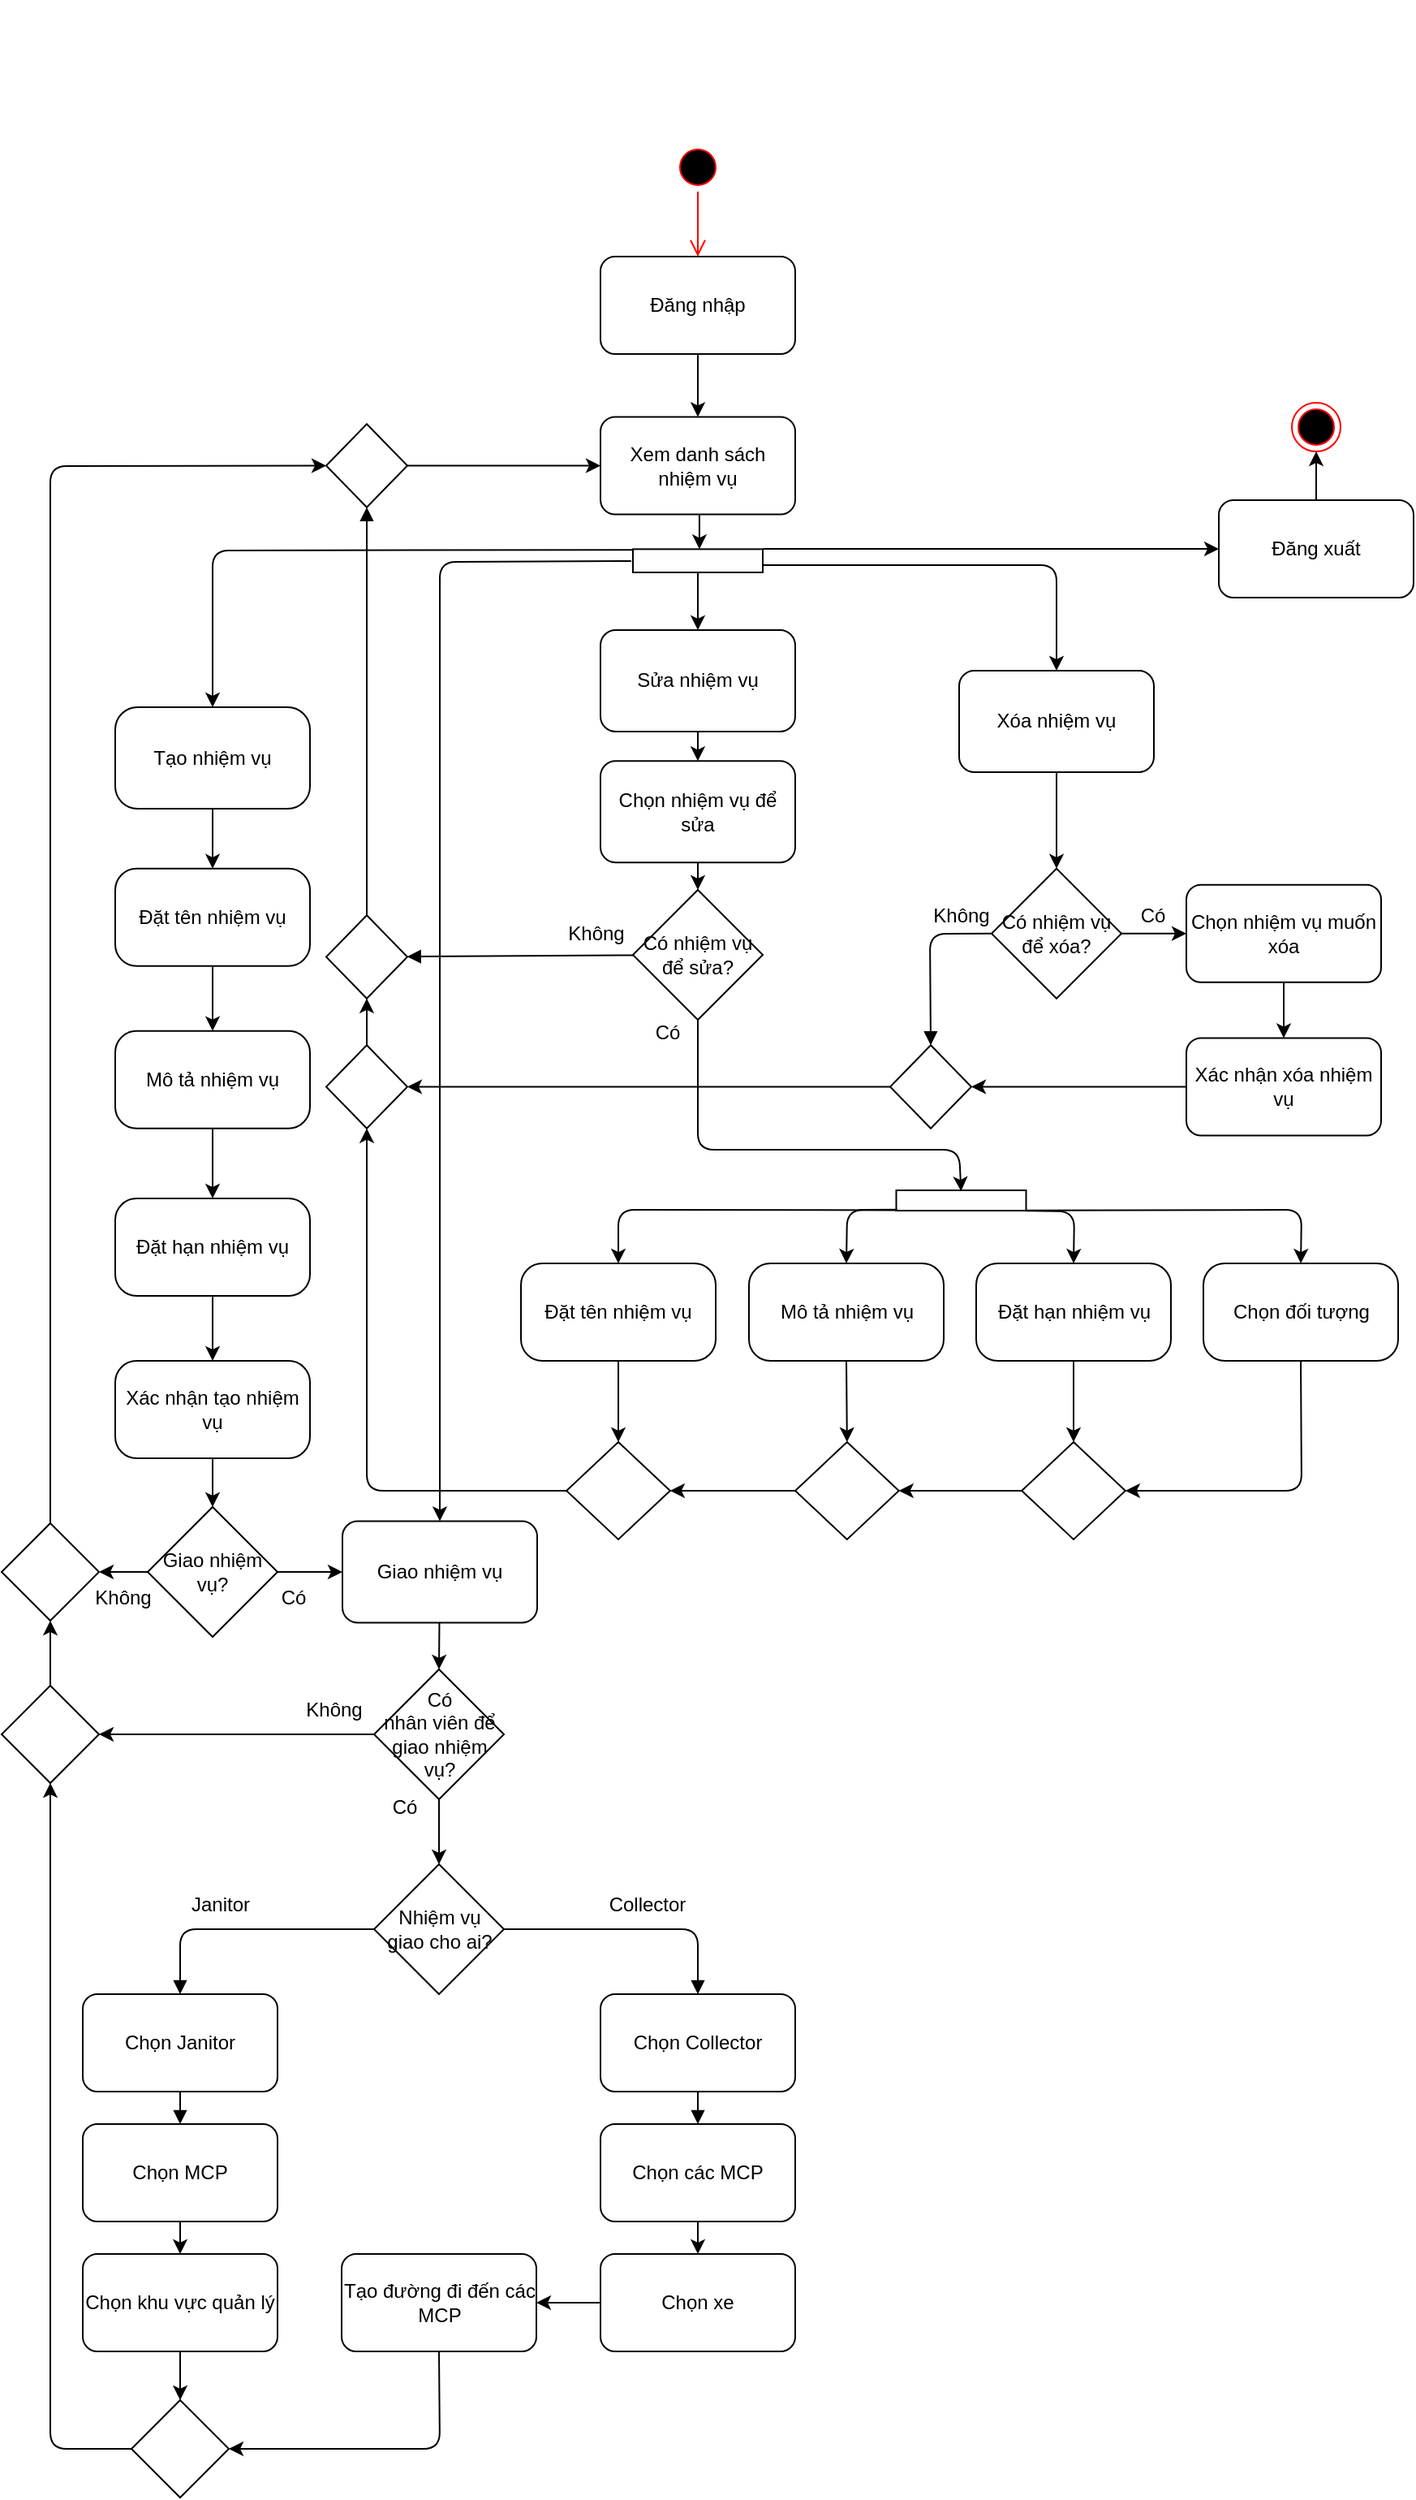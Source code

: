 <mxfile>
    <diagram id="f8bro3hq2V63n0aIHBkh" name="Task 2.1">
        <mxGraphModel dx="914" dy="398" grid="1" gridSize="10" guides="1" tooltips="1" connect="1" arrows="1" fold="1" page="1" pageScale="1" pageWidth="827" pageHeight="1169" math="0" shadow="0">
            <root>
                <mxCell id="0"/>
                <mxCell id="1" parent="0"/>
                <mxCell id="8" style="edgeStyle=none;html=1;exitX=0;exitY=0.5;exitDx=0;exitDy=0;" parent="1" edge="1">
                    <mxGeometry relative="1" as="geometry">
                        <mxPoint x="160" y="180" as="targetPoint"/>
                        <mxPoint x="160" y="180" as="sourcePoint"/>
                    </mxGeometry>
                </mxCell>
                <mxCell id="snAStb-6BBQoRBitgBAS-25" value="" style="ellipse;html=1;shape=endState;fillColor=#000000;strokeColor=#ff0000;" parent="1" vertex="1">
                    <mxGeometry x="805" y="420" width="30" height="30" as="geometry"/>
                </mxCell>
                <mxCell id="snAStb-6BBQoRBitgBAS-26" value="" style="ellipse;html=1;shape=startState;fillColor=#000000;strokeColor=#ff0000;" parent="1" vertex="1">
                    <mxGeometry x="423.99" y="260" width="30" height="30" as="geometry"/>
                </mxCell>
                <mxCell id="snAStb-6BBQoRBitgBAS-27" value="" style="edgeStyle=orthogonalEdgeStyle;html=1;verticalAlign=bottom;endArrow=open;endSize=8;strokeColor=#ff0000;entryX=0.5;entryY=0;entryDx=0;entryDy=0;" parent="1" source="snAStb-6BBQoRBitgBAS-26" target="snAStb-6BBQoRBitgBAS-29" edge="1">
                    <mxGeometry relative="1" as="geometry">
                        <mxPoint x="189" y="480" as="targetPoint"/>
                    </mxGeometry>
                </mxCell>
                <mxCell id="44" style="edgeStyle=none;html=1;exitX=0.5;exitY=1;exitDx=0;exitDy=0;entryX=0.5;entryY=0;entryDx=0;entryDy=0;" parent="1" source="snAStb-6BBQoRBitgBAS-29" target="snAStb-6BBQoRBitgBAS-66" edge="1">
                    <mxGeometry relative="1" as="geometry"/>
                </mxCell>
                <mxCell id="snAStb-6BBQoRBitgBAS-29" value="Đăng nhập" style="rounded=1;whiteSpace=wrap;html=1;" parent="1" vertex="1">
                    <mxGeometry x="378.99" y="330" width="120" height="60" as="geometry"/>
                </mxCell>
                <mxCell id="09_dQwDft95VqXlqSRKo-99" value="" style="edgeStyle=none;html=1;" parent="1" source="snAStb-6BBQoRBitgBAS-30" target="09_dQwDft95VqXlqSRKo-98" edge="1">
                    <mxGeometry relative="1" as="geometry"/>
                </mxCell>
                <mxCell id="snAStb-6BBQoRBitgBAS-30" value="Tạo nhiệm vụ" style="rounded=1;whiteSpace=wrap;html=1;arcSize=22;" parent="1" vertex="1">
                    <mxGeometry x="80" y="607.5" width="120" height="62.5" as="geometry"/>
                </mxCell>
                <mxCell id="09_dQwDft95VqXlqSRKo-144" value="" style="edgeStyle=none;html=1;" parent="1" source="snAStb-6BBQoRBitgBAS-31" target="09_dQwDft95VqXlqSRKo-143" edge="1">
                    <mxGeometry relative="1" as="geometry"/>
                </mxCell>
                <mxCell id="snAStb-6BBQoRBitgBAS-31" value="Sửa nhiệm vụ" style="rounded=1;whiteSpace=wrap;html=1;" parent="1" vertex="1">
                    <mxGeometry x="378.99" y="560" width="120" height="62.5" as="geometry"/>
                </mxCell>
                <mxCell id="snAStb-6BBQoRBitgBAS-62" value="" style="edgeStyle=none;html=1;entryX=0.5;entryY=0;entryDx=0;entryDy=0;" parent="1" source="snAStb-6BBQoRBitgBAS-32" target="snAStb-6BBQoRBitgBAS-69" edge="1">
                    <mxGeometry relative="1" as="geometry">
                        <mxPoint x="450" y="752.5" as="targetPoint"/>
                    </mxGeometry>
                </mxCell>
                <mxCell id="snAStb-6BBQoRBitgBAS-32" value="Xóa nhiệm vụ" style="rounded=1;whiteSpace=wrap;html=1;" parent="1" vertex="1">
                    <mxGeometry x="600" y="585" width="120" height="62.5" as="geometry"/>
                </mxCell>
                <mxCell id="41" style="edgeStyle=none;html=1;entryX=0.5;entryY=0;entryDx=0;entryDy=0;exitX=0.689;exitY=-0.005;exitDx=0;exitDy=0;exitPerimeter=0;" parent="1" source="snAStb-6BBQoRBitgBAS-41" target="snAStb-6BBQoRBitgBAS-32" edge="1">
                    <mxGeometry relative="1" as="geometry">
                        <Array as="points">
                            <mxPoint x="660" y="520"/>
                            <mxPoint x="660" y="560"/>
                        </Array>
                    </mxGeometry>
                </mxCell>
                <mxCell id="43" style="edgeStyle=none;html=1;entryX=0.5;entryY=0;entryDx=0;entryDy=0;exitX=0.028;exitY=0.997;exitDx=0;exitDy=0;exitPerimeter=0;" parent="1" source="snAStb-6BBQoRBitgBAS-41" target="snAStb-6BBQoRBitgBAS-30" edge="1">
                    <mxGeometry relative="1" as="geometry">
                        <Array as="points">
                            <mxPoint x="140" y="511"/>
                        </Array>
                    </mxGeometry>
                </mxCell>
                <mxCell id="137" style="edgeStyle=none;rounded=1;html=1;entryX=0.5;entryY=0;entryDx=0;entryDy=0;endArrow=classic;endFill=1;" parent="1" source="snAStb-6BBQoRBitgBAS-41" target="snAStb-6BBQoRBitgBAS-31" edge="1">
                    <mxGeometry relative="1" as="geometry"/>
                </mxCell>
                <mxCell id="snAStb-6BBQoRBitgBAS-41" value="" style="html=1;points=[];perimeter=orthogonalPerimeter;rotation=90;" parent="1" vertex="1">
                    <mxGeometry x="431.84" y="477.33" width="14.31" height="80" as="geometry"/>
                </mxCell>
                <mxCell id="snAStb-6BBQoRBitgBAS-51" value="" style="edgeStyle=none;html=1;" parent="1" source="snAStb-6BBQoRBitgBAS-50" target="snAStb-6BBQoRBitgBAS-25" edge="1">
                    <mxGeometry relative="1" as="geometry"/>
                </mxCell>
                <mxCell id="snAStb-6BBQoRBitgBAS-50" value="Đăng xuất" style="rounded=1;whiteSpace=wrap;html=1;" parent="1" vertex="1">
                    <mxGeometry x="760" y="480" width="120" height="60" as="geometry"/>
                </mxCell>
                <mxCell id="114" style="edgeStyle=none;html=1;endArrow=block;endFill=1;" parent="1" source="snAStb-6BBQoRBitgBAS-65" target="112" edge="1">
                    <mxGeometry relative="1" as="geometry"/>
                </mxCell>
                <mxCell id="snAStb-6BBQoRBitgBAS-65" value="Có nhiệm vụ để sửa?" style="rhombus;whiteSpace=wrap;html=1;" parent="1" vertex="1">
                    <mxGeometry x="398.99" y="720" width="80" height="80" as="geometry"/>
                </mxCell>
                <mxCell id="snAStb-6BBQoRBitgBAS-67" value="" style="edgeStyle=none;html=1;exitX=0.508;exitY=1.005;exitDx=0;exitDy=0;exitPerimeter=0;" parent="1" source="snAStb-6BBQoRBitgBAS-66" target="snAStb-6BBQoRBitgBAS-41" edge="1">
                    <mxGeometry relative="1" as="geometry"/>
                </mxCell>
                <mxCell id="130" style="edgeStyle=none;html=1;endArrow=block;endFill=1;" parent="1" source="snAStb-6BBQoRBitgBAS-66" edge="1">
                    <mxGeometry relative="1" as="geometry"/>
                </mxCell>
                <mxCell id="snAStb-6BBQoRBitgBAS-66" value="Xem danh sách nhiệm vụ" style="rounded=1;whiteSpace=wrap;html=1;" parent="1" vertex="1">
                    <mxGeometry x="379" y="428.75" width="120" height="60" as="geometry"/>
                </mxCell>
                <mxCell id="kybJRvyT3tSt8OVpMKfZ-118" value="" style="edgeStyle=none;html=1;exitX=1;exitY=0.5;exitDx=0;exitDy=0;" parent="1" source="snAStb-6BBQoRBitgBAS-69" target="kybJRvyT3tSt8OVpMKfZ-117" edge="1">
                    <mxGeometry relative="1" as="geometry">
                        <mxPoint x="699.646" y="836.526" as="sourcePoint"/>
                    </mxGeometry>
                </mxCell>
                <mxCell id="118" style="edgeStyle=none;html=1;endArrow=block;endFill=1;exitX=0;exitY=0.5;exitDx=0;exitDy=0;entryX=0.5;entryY=0;entryDx=0;entryDy=0;" parent="1" source="snAStb-6BBQoRBitgBAS-69" target="117" edge="1">
                    <mxGeometry relative="1" as="geometry">
                        <mxPoint x="620.002" y="836.882" as="sourcePoint"/>
                        <Array as="points">
                            <mxPoint x="582" y="747"/>
                        </Array>
                    </mxGeometry>
                </mxCell>
                <mxCell id="snAStb-6BBQoRBitgBAS-69" value="Có nhiệm vụ để xóa?" style="rhombus;whiteSpace=wrap;html=1;" parent="1" vertex="1">
                    <mxGeometry x="620" y="706.88" width="80" height="80" as="geometry"/>
                </mxCell>
                <mxCell id="snAStb-6BBQoRBitgBAS-80" value="" style="endArrow=classic;html=1;entryX=0;entryY=0.5;entryDx=0;entryDy=0;startArrow=none;exitX=0.5;exitY=0;exitDx=0;exitDy=0;" parent="1" source="Qa9XHfbVyklv0S31ZLcw-146" target="snAStb-6BBQoRBitgBAS-87" edge="1">
                    <mxGeometry width="50" height="50" relative="1" as="geometry">
                        <mxPoint x="40" y="1940" as="sourcePoint"/>
                        <mxPoint x="130" y="459" as="targetPoint"/>
                        <Array as="points">
                            <mxPoint x="40" y="459"/>
                        </Array>
                    </mxGeometry>
                </mxCell>
                <mxCell id="snAStb-6BBQoRBitgBAS-82" value="Có" style="text;html=1;strokeColor=none;fillColor=none;align=center;verticalAlign=middle;whiteSpace=wrap;rounded=0;" parent="1" vertex="1">
                    <mxGeometry x="404.24" y="793.13" width="32.75" height="30" as="geometry"/>
                </mxCell>
                <mxCell id="snAStb-6BBQoRBitgBAS-85" value="Không" style="text;html=1;strokeColor=none;fillColor=none;align=center;verticalAlign=middle;whiteSpace=wrap;rounded=0;" parent="1" vertex="1">
                    <mxGeometry x="580.62" y="720.62" width="41.25" height="30" as="geometry"/>
                </mxCell>
                <mxCell id="snAStb-6BBQoRBitgBAS-86" value="Không" style="text;html=1;strokeColor=none;fillColor=none;align=center;verticalAlign=middle;whiteSpace=wrap;rounded=0;" parent="1" vertex="1">
                    <mxGeometry x="189.5" y="1210" width="50" height="30" as="geometry"/>
                </mxCell>
                <mxCell id="snAStb-6BBQoRBitgBAS-87" value="" style="rhombus;whiteSpace=wrap;html=1;" parent="1" vertex="1">
                    <mxGeometry x="210" y="433.12" width="50" height="51.25" as="geometry"/>
                </mxCell>
                <mxCell id="snAStb-6BBQoRBitgBAS-88" value="" style="endArrow=classic;html=1;exitX=1;exitY=0.5;exitDx=0;exitDy=0;entryX=0;entryY=0.5;entryDx=0;entryDy=0;" parent="1" source="snAStb-6BBQoRBitgBAS-87" target="snAStb-6BBQoRBitgBAS-66" edge="1">
                    <mxGeometry width="50" height="50" relative="1" as="geometry">
                        <mxPoint x="180" y="440" as="sourcePoint"/>
                        <mxPoint x="230" y="390" as="targetPoint"/>
                    </mxGeometry>
                </mxCell>
                <mxCell id="86" value="Có" style="text;html=1;strokeColor=none;fillColor=none;align=center;verticalAlign=middle;whiteSpace=wrap;rounded=0;" parent="1" vertex="1">
                    <mxGeometry x="243.25" y="1270" width="30.5" height="30" as="geometry"/>
                </mxCell>
                <mxCell id="09_dQwDft95VqXlqSRKo-92" value="" style="edgeStyle=none;html=1;entryX=0.5;entryY=0;entryDx=0;entryDy=0;" parent="1" source="09_dQwDft95VqXlqSRKo-87" target="72" edge="1">
                    <mxGeometry relative="1" as="geometry">
                        <mxPoint x="280" y="1222.5" as="targetPoint"/>
                    </mxGeometry>
                </mxCell>
                <mxCell id="09_dQwDft95VqXlqSRKo-145" value="" style="edgeStyle=none;html=1;entryX=0.5;entryY=0;entryDx=0;entryDy=0;" parent="1" source="09_dQwDft95VqXlqSRKo-143" target="snAStb-6BBQoRBitgBAS-65" edge="1">
                    <mxGeometry relative="1" as="geometry"/>
                </mxCell>
                <mxCell id="09_dQwDft95VqXlqSRKo-107" value="" style="edgeStyle=none;html=1;" parent="1" source="snAStb-6BBQoRBitgBAS-102" target="snAStb-6BBQoRBitgBAS-103" edge="1">
                    <mxGeometry relative="1" as="geometry"/>
                </mxCell>
                <mxCell id="snAStb-6BBQoRBitgBAS-102" value="Chọn MCP" style="rounded=1;whiteSpace=wrap;html=1;" parent="1" vertex="1">
                    <mxGeometry x="60" y="1480" width="120" height="60" as="geometry"/>
                </mxCell>
                <mxCell id="snAStb-6BBQoRBitgBAS-103" value="Chọn khu vực quản lý" style="whiteSpace=wrap;html=1;rounded=1;" parent="1" vertex="1">
                    <mxGeometry x="60" y="1560" width="120" height="60" as="geometry"/>
                </mxCell>
                <mxCell id="snAStb-6BBQoRBitgBAS-107" value="" style="edgeStyle=none;html=1;" parent="1" source="snAStb-6BBQoRBitgBAS-105" target="snAStb-6BBQoRBitgBAS-106" edge="1">
                    <mxGeometry relative="1" as="geometry"/>
                </mxCell>
                <mxCell id="snAStb-6BBQoRBitgBAS-105" value="Chọn các MCP" style="rounded=1;whiteSpace=wrap;html=1;" parent="1" vertex="1">
                    <mxGeometry x="379" y="1480" width="120" height="60" as="geometry"/>
                </mxCell>
                <mxCell id="snAStb-6BBQoRBitgBAS-110" value="" style="edgeStyle=none;html=1;" parent="1" source="snAStb-6BBQoRBitgBAS-106" target="snAStb-6BBQoRBitgBAS-109" edge="1">
                    <mxGeometry relative="1" as="geometry"/>
                </mxCell>
                <mxCell id="snAStb-6BBQoRBitgBAS-106" value="Chọn xe" style="whiteSpace=wrap;html=1;rounded=1;" parent="1" vertex="1">
                    <mxGeometry x="379" y="1560" width="120" height="60" as="geometry"/>
                </mxCell>
                <mxCell id="snAStb-6BBQoRBitgBAS-109" value="Tạo đường đi đến các MCP" style="whiteSpace=wrap;html=1;rounded=1;" parent="1" vertex="1">
                    <mxGeometry x="219.5" y="1560" width="120" height="60" as="geometry"/>
                </mxCell>
                <mxCell id="kybJRvyT3tSt8OVpMKfZ-103" value="" style="edgeStyle=none;html=1;entryX=0.5;entryY=0;entryDx=0;entryDy=0;" parent="1" source="72" target="106" edge="1">
                    <mxGeometry relative="1" as="geometry">
                        <mxPoint x="280" y="1314" as="targetPoint"/>
                    </mxGeometry>
                </mxCell>
                <mxCell id="72" value="Có &lt;br&gt;nhân viên để giao nhiệm vụ?" style="rhombus;whiteSpace=wrap;html=1;" parent="1" vertex="1">
                    <mxGeometry x="239.5" y="1200" width="80" height="80" as="geometry"/>
                </mxCell>
                <mxCell id="09_dQwDft95VqXlqSRKo-87" value="Giao nhiệm vụ" style="rounded=1;whiteSpace=wrap;html=1;" parent="1" vertex="1">
                    <mxGeometry x="220" y="1108.75" width="120" height="62.5" as="geometry"/>
                </mxCell>
                <mxCell id="09_dQwDft95VqXlqSRKo-91" value="" style="endArrow=classic;html=1;entryX=0.5;entryY=0;entryDx=0;entryDy=0;exitX=0.509;exitY=1.013;exitDx=0;exitDy=0;exitPerimeter=0;" parent="1" source="snAStb-6BBQoRBitgBAS-41" target="09_dQwDft95VqXlqSRKo-87" edge="1">
                    <mxGeometry width="50" height="50" relative="1" as="geometry">
                        <mxPoint x="340" y="580" as="sourcePoint"/>
                        <mxPoint x="410" y="560" as="targetPoint"/>
                        <Array as="points">
                            <mxPoint x="280" y="518"/>
                        </Array>
                    </mxGeometry>
                </mxCell>
                <mxCell id="09_dQwDft95VqXlqSRKo-101" value="" style="edgeStyle=none;html=1;" parent="1" source="09_dQwDft95VqXlqSRKo-98" target="09_dQwDft95VqXlqSRKo-100" edge="1">
                    <mxGeometry relative="1" as="geometry"/>
                </mxCell>
                <mxCell id="09_dQwDft95VqXlqSRKo-98" value="Đặt tên nhiệm vụ" style="whiteSpace=wrap;html=1;rounded=1;arcSize=22;" parent="1" vertex="1">
                    <mxGeometry x="80" y="706.88" width="120" height="60" as="geometry"/>
                </mxCell>
                <mxCell id="09_dQwDft95VqXlqSRKo-103" value="" style="edgeStyle=none;html=1;" parent="1" source="09_dQwDft95VqXlqSRKo-100" target="09_dQwDft95VqXlqSRKo-102" edge="1">
                    <mxGeometry relative="1" as="geometry"/>
                </mxCell>
                <mxCell id="09_dQwDft95VqXlqSRKo-100" value="Mô tả nhiệm vụ" style="whiteSpace=wrap;html=1;rounded=1;arcSize=22;" parent="1" vertex="1">
                    <mxGeometry x="80" y="806.87" width="120" height="60" as="geometry"/>
                </mxCell>
                <mxCell id="09_dQwDft95VqXlqSRKo-115" value="" style="edgeStyle=none;html=1;" parent="1" source="09_dQwDft95VqXlqSRKo-102" target="09_dQwDft95VqXlqSRKo-114" edge="1">
                    <mxGeometry relative="1" as="geometry"/>
                </mxCell>
                <mxCell id="09_dQwDft95VqXlqSRKo-102" value="Đặt hạn nhiệm vụ" style="whiteSpace=wrap;html=1;rounded=1;arcSize=22;" parent="1" vertex="1">
                    <mxGeometry x="80" y="910" width="120" height="60" as="geometry"/>
                </mxCell>
                <mxCell id="09_dQwDft95VqXlqSRKo-110" value="Giao nhiệm vụ?" style="rhombus;whiteSpace=wrap;html=1;" parent="1" vertex="1">
                    <mxGeometry x="100" y="1100" width="80" height="80" as="geometry"/>
                </mxCell>
                <mxCell id="09_dQwDft95VqXlqSRKo-113" value="" style="endArrow=classic;html=1;exitX=1;exitY=0.5;exitDx=0;exitDy=0;entryX=0;entryY=0.5;entryDx=0;entryDy=0;" parent="1" source="09_dQwDft95VqXlqSRKo-110" target="09_dQwDft95VqXlqSRKo-87" edge="1">
                    <mxGeometry width="50" height="50" relative="1" as="geometry">
                        <mxPoint x="80" y="1240" as="sourcePoint"/>
                        <mxPoint x="130" y="1190" as="targetPoint"/>
                    </mxGeometry>
                </mxCell>
                <mxCell id="09_dQwDft95VqXlqSRKo-116" value="" style="edgeStyle=none;html=1;" parent="1" source="09_dQwDft95VqXlqSRKo-114" target="09_dQwDft95VqXlqSRKo-110" edge="1">
                    <mxGeometry relative="1" as="geometry"/>
                </mxCell>
                <mxCell id="09_dQwDft95VqXlqSRKo-114" value="Xác nhận tạo nhiệm vụ" style="whiteSpace=wrap;html=1;rounded=1;arcSize=22;" parent="1" vertex="1">
                    <mxGeometry x="80" y="1010" width="120" height="60" as="geometry"/>
                </mxCell>
                <mxCell id="09_dQwDft95VqXlqSRKo-117" value="Có" style="text;html=1;strokeColor=none;fillColor=none;align=center;verticalAlign=middle;whiteSpace=wrap;rounded=0;" parent="1" vertex="1">
                    <mxGeometry x="160" y="1141.25" width="60" height="30" as="geometry"/>
                </mxCell>
                <mxCell id="09_dQwDft95VqXlqSRKo-118" value="Không" style="text;html=1;strokeColor=none;fillColor=none;align=center;verticalAlign=middle;whiteSpace=wrap;rounded=0;" parent="1" vertex="1">
                    <mxGeometry x="50" y="1141.25" width="70" height="30" as="geometry"/>
                </mxCell>
                <mxCell id="09_dQwDft95VqXlqSRKo-130" value="Không" style="text;html=1;strokeColor=none;fillColor=none;align=center;verticalAlign=middle;whiteSpace=wrap;rounded=0;" parent="1" vertex="1">
                    <mxGeometry x="353.74" y="731.88" width="45.25" height="30" as="geometry"/>
                </mxCell>
                <mxCell id="09_dQwDft95VqXlqSRKo-131" value="" style="endArrow=classic;html=1;exitX=0.5;exitY=1;exitDx=0;exitDy=0;entryX=0.042;entryY=0.501;entryDx=0;entryDy=0;entryPerimeter=0;" parent="1" source="snAStb-6BBQoRBitgBAS-65" target="09_dQwDft95VqXlqSRKo-132" edge="1">
                    <mxGeometry width="50" height="50" relative="1" as="geometry">
                        <mxPoint x="510" y="1040" as="sourcePoint"/>
                        <mxPoint x="480" y="960" as="targetPoint"/>
                        <Array as="points">
                            <mxPoint x="439" y="880"/>
                            <mxPoint x="600" y="880"/>
                        </Array>
                    </mxGeometry>
                </mxCell>
                <mxCell id="09_dQwDft95VqXlqSRKo-132" value="" style="html=1;points=[];perimeter=orthogonalPerimeter;rotation=90;" parent="1" vertex="1">
                    <mxGeometry x="595" y="871.25" width="12.5" height="80" as="geometry"/>
                </mxCell>
                <mxCell id="Qa9XHfbVyklv0S31ZLcw-154" style="edgeStyle=none;html=1;exitX=0.5;exitY=1;exitDx=0;exitDy=0;entryX=0.5;entryY=0;entryDx=0;entryDy=0;" parent="1" source="09_dQwDft95VqXlqSRKo-133" target="Qa9XHfbVyklv0S31ZLcw-149" edge="1">
                    <mxGeometry relative="1" as="geometry"/>
                </mxCell>
                <mxCell id="09_dQwDft95VqXlqSRKo-133" value="Đặt tên nhiệm vụ" style="whiteSpace=wrap;html=1;rounded=1;arcSize=22;" parent="1" vertex="1">
                    <mxGeometry x="330" y="950" width="120" height="60" as="geometry"/>
                </mxCell>
                <mxCell id="Qa9XHfbVyklv0S31ZLcw-157" style="edgeStyle=none;html=1;exitX=0.5;exitY=1;exitDx=0;exitDy=0;entryX=0.5;entryY=0;entryDx=0;entryDy=0;" parent="1" source="09_dQwDft95VqXlqSRKo-134" target="Qa9XHfbVyklv0S31ZLcw-155" edge="1">
                    <mxGeometry relative="1" as="geometry"/>
                </mxCell>
                <mxCell id="09_dQwDft95VqXlqSRKo-134" value="Mô tả nhiệm vụ" style="whiteSpace=wrap;html=1;rounded=1;arcSize=22;" parent="1" vertex="1">
                    <mxGeometry x="470.5" y="950" width="120" height="60" as="geometry"/>
                </mxCell>
                <mxCell id="Qa9XHfbVyklv0S31ZLcw-159" style="edgeStyle=none;html=1;exitX=0.5;exitY=1;exitDx=0;exitDy=0;entryX=0.5;entryY=0;entryDx=0;entryDy=0;" parent="1" source="09_dQwDft95VqXlqSRKo-135" target="Qa9XHfbVyklv0S31ZLcw-158" edge="1">
                    <mxGeometry relative="1" as="geometry"/>
                </mxCell>
                <mxCell id="09_dQwDft95VqXlqSRKo-135" value="Đặt hạn nhiệm vụ" style="whiteSpace=wrap;html=1;rounded=1;arcSize=22;" parent="1" vertex="1">
                    <mxGeometry x="610.5" y="950" width="120" height="60" as="geometry"/>
                </mxCell>
                <mxCell id="09_dQwDft95VqXlqSRKo-136" value="Chọn đối tượng" style="whiteSpace=wrap;html=1;rounded=1;arcSize=22;" parent="1" vertex="1">
                    <mxGeometry x="750.5" y="950" width="120" height="60" as="geometry"/>
                </mxCell>
                <mxCell id="09_dQwDft95VqXlqSRKo-137" value="" style="endArrow=classic;html=1;entryX=0.5;entryY=0;entryDx=0;entryDy=0;exitX=0.977;exitY=0.998;exitDx=0;exitDy=0;exitPerimeter=0;" parent="1" source="09_dQwDft95VqXlqSRKo-132" target="09_dQwDft95VqXlqSRKo-133" edge="1">
                    <mxGeometry width="50" height="50" relative="1" as="geometry">
                        <mxPoint x="560" y="920" as="sourcePoint"/>
                        <mxPoint x="640" y="960" as="targetPoint"/>
                        <Array as="points">
                            <mxPoint x="390" y="917"/>
                        </Array>
                    </mxGeometry>
                </mxCell>
                <mxCell id="09_dQwDft95VqXlqSRKo-138" value="" style="endArrow=classic;html=1;entryX=0.5;entryY=0;entryDx=0;entryDy=0;exitX=0.954;exitY=0.994;exitDx=0;exitDy=0;exitPerimeter=0;" parent="1" source="09_dQwDft95VqXlqSRKo-132" target="09_dQwDft95VqXlqSRKo-134" edge="1">
                    <mxGeometry width="50" height="50" relative="1" as="geometry">
                        <mxPoint x="560" y="920" as="sourcePoint"/>
                        <mxPoint x="610" y="940" as="targetPoint"/>
                        <Array as="points">
                            <mxPoint x="531" y="917"/>
                        </Array>
                    </mxGeometry>
                </mxCell>
                <mxCell id="09_dQwDft95VqXlqSRKo-139" value="" style="endArrow=classic;html=1;exitX=1.008;exitY=0.002;exitDx=0;exitDy=0;exitPerimeter=0;entryX=0.5;entryY=0;entryDx=0;entryDy=0;" parent="1" source="09_dQwDft95VqXlqSRKo-132" target="09_dQwDft95VqXlqSRKo-135" edge="1">
                    <mxGeometry width="50" height="50" relative="1" as="geometry">
                        <mxPoint x="580" y="990" as="sourcePoint"/>
                        <mxPoint x="630" y="940" as="targetPoint"/>
                        <Array as="points">
                            <mxPoint x="671" y="918"/>
                        </Array>
                    </mxGeometry>
                </mxCell>
                <mxCell id="09_dQwDft95VqXlqSRKo-140" value="" style="endArrow=classic;html=1;entryX=0.5;entryY=0;entryDx=0;entryDy=0;exitX=0.986;exitY=0;exitDx=0;exitDy=0;exitPerimeter=0;" parent="1" source="09_dQwDft95VqXlqSRKo-132" target="09_dQwDft95VqXlqSRKo-136" edge="1">
                    <mxGeometry width="50" height="50" relative="1" as="geometry">
                        <mxPoint x="520" y="930" as="sourcePoint"/>
                        <mxPoint x="680" y="940" as="targetPoint"/>
                        <Array as="points">
                            <mxPoint x="811" y="917"/>
                        </Array>
                    </mxGeometry>
                </mxCell>
                <mxCell id="09_dQwDft95VqXlqSRKo-143" value="Chọn nhiệm vụ để sửa" style="rounded=1;whiteSpace=wrap;html=1;" parent="1" vertex="1">
                    <mxGeometry x="378.99" y="640.63" width="120" height="62.5" as="geometry"/>
                </mxCell>
                <mxCell id="09_dQwDft95VqXlqSRKo-149" value="" style="endArrow=classic;html=1;exitX=0.5;exitY=1;exitDx=0;exitDy=0;entryX=0.5;entryY=0;entryDx=0;entryDy=0;" parent="1" source="snAStb-6BBQoRBitgBAS-103" target="Qa9XHfbVyklv0S31ZLcw-160" edge="1">
                    <mxGeometry width="50" height="50" relative="1" as="geometry">
                        <mxPoint x="669" y="1560" as="sourcePoint"/>
                        <mxPoint x="121.25" y="1650" as="targetPoint"/>
                    </mxGeometry>
                </mxCell>
                <mxCell id="102" style="edgeStyle=none;html=1;entryX=0.5;entryY=0;entryDx=0;entryDy=0;endArrow=block;endFill=1;exitX=0;exitY=0.5;exitDx=0;exitDy=0;" parent="1" source="106" target="kybJRvyT3tSt8OVpMKfZ-104" edge="1">
                    <mxGeometry relative="1" as="geometry">
                        <Array as="points">
                            <mxPoint x="120" y="1360"/>
                        </Array>
                        <mxPoint x="240" y="1320" as="sourcePoint"/>
                    </mxGeometry>
                </mxCell>
                <mxCell id="103" style="edgeStyle=none;html=1;entryX=0.5;entryY=0;entryDx=0;entryDy=0;endArrow=block;endFill=1;exitX=1;exitY=0.5;exitDx=0;exitDy=0;" parent="1" source="106" target="kybJRvyT3tSt8OVpMKfZ-105" edge="1">
                    <mxGeometry relative="1" as="geometry">
                        <Array as="points">
                            <mxPoint x="439" y="1360"/>
                        </Array>
                        <mxPoint x="320" y="1320" as="sourcePoint"/>
                    </mxGeometry>
                </mxCell>
                <mxCell id="101" style="edgeStyle=none;html=1;entryX=0.5;entryY=0;entryDx=0;entryDy=0;endArrow=block;endFill=1;" parent="1" source="kybJRvyT3tSt8OVpMKfZ-104" target="snAStb-6BBQoRBitgBAS-102" edge="1">
                    <mxGeometry relative="1" as="geometry"/>
                </mxCell>
                <mxCell id="kybJRvyT3tSt8OVpMKfZ-104" value="Chọn Janitor" style="rounded=1;whiteSpace=wrap;html=1;" parent="1" vertex="1">
                    <mxGeometry x="60" y="1400" width="120" height="60" as="geometry"/>
                </mxCell>
                <mxCell id="104" style="edgeStyle=none;html=1;exitX=0.5;exitY=1;exitDx=0;exitDy=0;endArrow=block;endFill=1;" parent="1" source="kybJRvyT3tSt8OVpMKfZ-105" target="snAStb-6BBQoRBitgBAS-105" edge="1">
                    <mxGeometry relative="1" as="geometry"/>
                </mxCell>
                <mxCell id="kybJRvyT3tSt8OVpMKfZ-105" value="Chọn Collector" style="rounded=1;whiteSpace=wrap;html=1;" parent="1" vertex="1">
                    <mxGeometry x="379" y="1400" width="120" height="60" as="geometry"/>
                </mxCell>
                <mxCell id="106" value="Nhiệm vụ&lt;br&gt;giao cho ai?" style="rhombus;whiteSpace=wrap;html=1;" parent="1" vertex="1">
                    <mxGeometry x="239.5" y="1320" width="80" height="80" as="geometry"/>
                </mxCell>
                <mxCell id="107" value="Janitor" style="text;html=1;strokeColor=none;fillColor=none;align=center;verticalAlign=middle;whiteSpace=wrap;rounded=0;" parent="1" vertex="1">
                    <mxGeometry x="120" y="1330" width="50" height="30" as="geometry"/>
                </mxCell>
                <mxCell id="108" value="Collector" style="text;html=1;strokeColor=none;fillColor=none;align=center;verticalAlign=middle;whiteSpace=wrap;rounded=0;" parent="1" vertex="1">
                    <mxGeometry x="382.75" y="1330" width="50" height="30" as="geometry"/>
                </mxCell>
                <mxCell id="113" style="edgeStyle=none;html=1;endArrow=block;endFill=1;" parent="1" source="112" target="snAStb-6BBQoRBitgBAS-87" edge="1">
                    <mxGeometry relative="1" as="geometry"/>
                </mxCell>
                <mxCell id="112" value="" style="rhombus;whiteSpace=wrap;html=1;" parent="1" vertex="1">
                    <mxGeometry x="210" y="735.63" width="50" height="51.25" as="geometry"/>
                </mxCell>
                <mxCell id="kybJRvyT3tSt8OVpMKfZ-112" value="" style="endArrow=classic;html=1;entryX=0;entryY=0.5;entryDx=0;entryDy=0;exitX=-0.015;exitY=-0.004;exitDx=0;exitDy=0;exitPerimeter=0;" parent="1" source="snAStb-6BBQoRBitgBAS-41" target="snAStb-6BBQoRBitgBAS-50" edge="1">
                    <mxGeometry width="50" height="50" relative="1" as="geometry">
                        <mxPoint x="480" y="514" as="sourcePoint"/>
                        <mxPoint x="650" y="420" as="targetPoint"/>
                    </mxGeometry>
                </mxCell>
                <mxCell id="kybJRvyT3tSt8OVpMKfZ-123" value="" style="edgeStyle=none;html=1;" parent="1" source="kybJRvyT3tSt8OVpMKfZ-117" target="kybJRvyT3tSt8OVpMKfZ-122" edge="1">
                    <mxGeometry relative="1" as="geometry"/>
                </mxCell>
                <mxCell id="kybJRvyT3tSt8OVpMKfZ-117" value="Chọn nhiệm vụ muốn xóa" style="rounded=1;whiteSpace=wrap;html=1;" parent="1" vertex="1">
                    <mxGeometry x="740" y="716.88" width="120" height="60" as="geometry"/>
                </mxCell>
                <mxCell id="kybJRvyT3tSt8OVpMKfZ-119" value="Có" style="text;html=1;strokeColor=none;fillColor=none;align=center;verticalAlign=middle;whiteSpace=wrap;rounded=0;" parent="1" vertex="1">
                    <mxGeometry x="698.75" y="720.62" width="41.25" height="30" as="geometry"/>
                </mxCell>
                <mxCell id="117" value="" style="rhombus;whiteSpace=wrap;html=1;" parent="1" vertex="1">
                    <mxGeometry x="557.5" y="815.62" width="50" height="51.25" as="geometry"/>
                </mxCell>
                <mxCell id="122" style="edgeStyle=none;rounded=1;html=1;entryX=1;entryY=0.5;entryDx=0;entryDy=0;endArrow=classic;endFill=1;" parent="1" source="kybJRvyT3tSt8OVpMKfZ-122" target="117" edge="1">
                    <mxGeometry relative="1" as="geometry"/>
                </mxCell>
                <mxCell id="kybJRvyT3tSt8OVpMKfZ-122" value="Xác nhận xóa nhiệm vụ" style="whiteSpace=wrap;html=1;rounded=1;" parent="1" vertex="1">
                    <mxGeometry x="740" y="811.25" width="120" height="60" as="geometry"/>
                </mxCell>
                <mxCell id="131" style="edgeStyle=none;html=1;entryX=0;entryY=0.5;entryDx=0;entryDy=0;endArrow=block;endFill=1;" parent="1" target="snAStb-6BBQoRBitgBAS-25" edge="1">
                    <mxGeometry relative="1" as="geometry"/>
                </mxCell>
                <mxCell id="Qa9XHfbVyklv0S31ZLcw-137" value="" style="rhombus;whiteSpace=wrap;html=1;" parent="1" vertex="1">
                    <mxGeometry x="210" y="815.62" width="50" height="51.25" as="geometry"/>
                </mxCell>
                <mxCell id="Qa9XHfbVyklv0S31ZLcw-141" value="" style="rhombus;whiteSpace=wrap;html=1;" parent="1" vertex="1">
                    <mxGeometry x="10" y="1210" width="60" height="60" as="geometry"/>
                </mxCell>
                <mxCell id="Qa9XHfbVyklv0S31ZLcw-146" value="" style="rhombus;whiteSpace=wrap;html=1;" parent="1" vertex="1">
                    <mxGeometry x="10" y="1110" width="60" height="60" as="geometry"/>
                </mxCell>
                <mxCell id="Qa9XHfbVyklv0S31ZLcw-149" value="" style="rhombus;whiteSpace=wrap;html=1;" parent="1" vertex="1">
                    <mxGeometry x="358.07" y="1060" width="63.85" height="60" as="geometry"/>
                </mxCell>
                <mxCell id="Qa9XHfbVyklv0S31ZLcw-155" value="" style="rhombus;whiteSpace=wrap;html=1;" parent="1" vertex="1">
                    <mxGeometry x="499" y="1060" width="63.85" height="60" as="geometry"/>
                </mxCell>
                <mxCell id="Qa9XHfbVyklv0S31ZLcw-158" value="" style="rhombus;whiteSpace=wrap;html=1;" parent="1" vertex="1">
                    <mxGeometry x="638.58" y="1060" width="63.85" height="60" as="geometry"/>
                </mxCell>
                <mxCell id="Qa9XHfbVyklv0S31ZLcw-160" value="" style="rhombus;whiteSpace=wrap;html=1;" parent="1" vertex="1">
                    <mxGeometry x="90" y="1650" width="60" height="60" as="geometry"/>
                </mxCell>
                <mxCell id="OIhVFFOoTXd9-7SeYz4r-137" value="" style="endArrow=classic;html=1;strokeColor=default;entryX=1;entryY=0.5;entryDx=0;entryDy=0;exitX=0.5;exitY=1;exitDx=0;exitDy=0;" parent="1" source="snAStb-6BBQoRBitgBAS-109" target="Qa9XHfbVyklv0S31ZLcw-160" edge="1">
                    <mxGeometry width="50" height="50" relative="1" as="geometry">
                        <mxPoint x="290" y="1710" as="sourcePoint"/>
                        <mxPoint x="340" y="1660" as="targetPoint"/>
                        <Array as="points">
                            <mxPoint x="280" y="1680"/>
                        </Array>
                    </mxGeometry>
                </mxCell>
                <mxCell id="OIhVFFOoTXd9-7SeYz4r-138" value="" style="endArrow=classic;html=1;strokeColor=default;exitX=1;exitY=1;exitDx=0;exitDy=0;entryX=1;entryY=0.5;entryDx=0;entryDy=0;" parent="1" source="snAStb-6BBQoRBitgBAS-86" target="Qa9XHfbVyklv0S31ZLcw-141" edge="1">
                    <mxGeometry width="50" height="50" relative="1" as="geometry">
                        <mxPoint x="130" y="1270" as="sourcePoint"/>
                        <mxPoint x="180" y="1220" as="targetPoint"/>
                    </mxGeometry>
                </mxCell>
                <mxCell id="OIhVFFOoTXd9-7SeYz4r-140" value="" style="endArrow=classic;html=1;strokeColor=default;exitX=0;exitY=0.5;exitDx=0;exitDy=0;entryX=1;entryY=0.5;entryDx=0;entryDy=0;" parent="1" source="09_dQwDft95VqXlqSRKo-110" target="Qa9XHfbVyklv0S31ZLcw-146" edge="1">
                    <mxGeometry width="50" height="50" relative="1" as="geometry">
                        <mxPoint x="85" y="1120" as="sourcePoint"/>
                        <mxPoint x="120" y="1080" as="targetPoint"/>
                    </mxGeometry>
                </mxCell>
                <mxCell id="OIhVFFOoTXd9-7SeYz4r-142" value="" style="endArrow=classic;html=1;strokeColor=default;exitX=0.5;exitY=1;exitDx=0;exitDy=0;entryX=1;entryY=0.5;entryDx=0;entryDy=0;" parent="1" source="09_dQwDft95VqXlqSRKo-136" target="Qa9XHfbVyklv0S31ZLcw-158" edge="1">
                    <mxGeometry width="50" height="50" relative="1" as="geometry">
                        <mxPoint x="750" y="1140" as="sourcePoint"/>
                        <mxPoint x="800" y="1090" as="targetPoint"/>
                        <Array as="points">
                            <mxPoint x="811" y="1090"/>
                        </Array>
                    </mxGeometry>
                </mxCell>
                <mxCell id="OIhVFFOoTXd9-7SeYz4r-143" value="" style="endArrow=classic;html=1;strokeColor=default;exitX=0;exitY=0.5;exitDx=0;exitDy=0;entryX=1;entryY=0.5;entryDx=0;entryDy=0;" parent="1" source="Qa9XHfbVyklv0S31ZLcw-158" target="Qa9XHfbVyklv0S31ZLcw-155" edge="1">
                    <mxGeometry width="50" height="50" relative="1" as="geometry">
                        <mxPoint x="600" y="1170" as="sourcePoint"/>
                        <mxPoint x="650" y="1120" as="targetPoint"/>
                    </mxGeometry>
                </mxCell>
                <mxCell id="OIhVFFOoTXd9-7SeYz4r-144" value="" style="endArrow=classic;html=1;strokeColor=default;exitX=0;exitY=0.5;exitDx=0;exitDy=0;entryX=1;entryY=0.5;entryDx=0;entryDy=0;" parent="1" source="Qa9XHfbVyklv0S31ZLcw-155" target="Qa9XHfbVyklv0S31ZLcw-149" edge="1">
                    <mxGeometry width="50" height="50" relative="1" as="geometry">
                        <mxPoint x="430" y="1170" as="sourcePoint"/>
                        <mxPoint x="480" y="1120" as="targetPoint"/>
                    </mxGeometry>
                </mxCell>
                <mxCell id="OIhVFFOoTXd9-7SeYz4r-145" value="" style="endArrow=classic;html=1;strokeColor=default;entryX=0.5;entryY=1;entryDx=0;entryDy=0;exitX=0;exitY=0.5;exitDx=0;exitDy=0;" parent="1" source="Qa9XHfbVyklv0S31ZLcw-149" target="Qa9XHfbVyklv0S31ZLcw-137" edge="1">
                    <mxGeometry width="50" height="50" relative="1" as="geometry">
                        <mxPoint x="210" y="1040" as="sourcePoint"/>
                        <mxPoint x="260" y="990" as="targetPoint"/>
                        <Array as="points">
                            <mxPoint x="235" y="1090"/>
                        </Array>
                    </mxGeometry>
                </mxCell>
                <mxCell id="OIhVFFOoTXd9-7SeYz4r-146" value="" style="endArrow=classic;html=1;strokeColor=default;exitX=0.5;exitY=0;exitDx=0;exitDy=0;entryX=0.5;entryY=1;entryDx=0;entryDy=0;" parent="1" source="Qa9XHfbVyklv0S31ZLcw-141" target="Qa9XHfbVyklv0S31ZLcw-146" edge="1">
                    <mxGeometry width="50" height="50" relative="1" as="geometry">
                        <mxPoint x="80" y="1240" as="sourcePoint"/>
                        <mxPoint x="130" y="1190" as="targetPoint"/>
                    </mxGeometry>
                </mxCell>
                <mxCell id="OIhVFFOoTXd9-7SeYz4r-147" value="" style="endArrow=classic;html=1;strokeColor=default;entryX=0.5;entryY=1;entryDx=0;entryDy=0;exitX=0;exitY=0.5;exitDx=0;exitDy=0;" parent="1" source="Qa9XHfbVyklv0S31ZLcw-160" target="Qa9XHfbVyklv0S31ZLcw-141" edge="1">
                    <mxGeometry width="50" height="50" relative="1" as="geometry">
                        <mxPoint x="50" y="1340" as="sourcePoint"/>
                        <mxPoint x="100" y="1290" as="targetPoint"/>
                        <Array as="points">
                            <mxPoint x="40" y="1680"/>
                        </Array>
                    </mxGeometry>
                </mxCell>
                <mxCell id="OIhVFFOoTXd9-7SeYz4r-148" value="" style="endArrow=classic;html=1;strokeColor=default;exitX=0;exitY=0.5;exitDx=0;exitDy=0;entryX=1;entryY=0.5;entryDx=0;entryDy=0;" parent="1" source="117" target="Qa9XHfbVyklv0S31ZLcw-137" edge="1">
                    <mxGeometry width="50" height="50" relative="1" as="geometry">
                        <mxPoint x="300" y="880" as="sourcePoint"/>
                        <mxPoint x="350" y="830" as="targetPoint"/>
                    </mxGeometry>
                </mxCell>
                <mxCell id="OIhVFFOoTXd9-7SeYz4r-149" value="" style="endArrow=classic;html=1;strokeColor=default;entryX=0.5;entryY=1;entryDx=0;entryDy=0;exitX=0.5;exitY=0;exitDx=0;exitDy=0;" parent="1" source="Qa9XHfbVyklv0S31ZLcw-137" target="112" edge="1">
                    <mxGeometry width="50" height="50" relative="1" as="geometry">
                        <mxPoint x="330" y="930" as="sourcePoint"/>
                        <mxPoint x="380" y="880" as="targetPoint"/>
                    </mxGeometry>
                </mxCell>
            </root>
        </mxGraphModel>
    </diagram>
    <diagram id="VcHnzByAjOA17f3QwNnb" name="Task 2.2">
        <mxGraphModel dx="914" dy="398" grid="1" gridSize="10" guides="1" tooltips="1" connect="1" arrows="1" fold="1" page="1" pageScale="1" pageWidth="827" pageHeight="1169" math="0" shadow="0">
            <root>
                <mxCell id="WIa-JmH-mWgJoxxkNxEZ-0"/>
                <mxCell id="WIa-JmH-mWgJoxxkNxEZ-1" parent="WIa-JmH-mWgJoxxkNxEZ-0"/>
                <mxCell id="E0JpuPU5KlRatohy3d2s-20" value="Chọn đường đi cho collector" style="shape=umlFrame;whiteSpace=wrap;html=1;width=170;height=20;" parent="WIa-JmH-mWgJoxxkNxEZ-1" vertex="1">
                    <mxGeometry x="50" y="620" width="960" height="400" as="geometry"/>
                </mxCell>
                <mxCell id="E0JpuPU5KlRatohy3d2s-22" value="Loop" style="shape=umlFrame;whiteSpace=wrap;html=1;" parent="WIa-JmH-mWgJoxxkNxEZ-1" vertex="1">
                    <mxGeometry x="80" y="730" width="900" height="280" as="geometry"/>
                </mxCell>
                <mxCell id="E0JpuPU5KlRatohy3d2s-4" value="Tạo đường đi mới" style="shape=umlFrame;whiteSpace=wrap;html=1;width=110;height=20;" parent="WIa-JmH-mWgJoxxkNxEZ-1" vertex="1">
                    <mxGeometry x="50" y="270" width="830" height="320" as="geometry"/>
                </mxCell>
                <mxCell id="E0JpuPU5KlRatohy3d2s-0" value="Loop" style="shape=umlFrame;whiteSpace=wrap;html=1;" parent="WIa-JmH-mWgJoxxkNxEZ-1" vertex="1">
                    <mxGeometry x="60" y="390" width="800" height="140" as="geometry"/>
                </mxCell>
                <mxCell id="6uK_cuPO151VlvEUjqIm-5" value="" style="endArrow=none;dashed=1;html=1;entryX=0.5;entryY=0.5;entryDx=0;entryDy=0;entryPerimeter=0;exitX=0.5;exitY=1;exitDx=0;exitDy=0;" parent="WIa-JmH-mWgJoxxkNxEZ-1" source="6uK_cuPO151VlvEUjqIm-0" target="M9AMOyS9GaDnPIViJXgP-0" edge="1">
                    <mxGeometry width="50" height="50" relative="1" as="geometry">
                        <mxPoint x="115" y="680" as="sourcePoint"/>
                        <mxPoint x="210" y="490" as="targetPoint"/>
                    </mxGeometry>
                </mxCell>
                <mxCell id="6uK_cuPO151VlvEUjqIm-0" value="" style="rounded=0;whiteSpace=wrap;html=1;" parent="WIa-JmH-mWgJoxxkNxEZ-1" vertex="1">
                    <mxGeometry x="110" y="300" width="10" height="850" as="geometry"/>
                </mxCell>
                <mxCell id="6uK_cuPO151VlvEUjqIm-2" value="Giao diện chính" style="shape=umlLifeline;perimeter=lifelinePerimeter;whiteSpace=wrap;html=1;container=1;collapsible=0;recursiveResize=0;outlineConnect=0;" parent="WIa-JmH-mWgJoxxkNxEZ-1" vertex="1">
                    <mxGeometry x="250" y="220" width="100" height="860" as="geometry"/>
                </mxCell>
                <mxCell id="M9AMOyS9GaDnPIViJXgP-16" value="" style="html=1;points=[];perimeter=orthogonalPerimeter;" parent="6uK_cuPO151VlvEUjqIm-2" vertex="1">
                    <mxGeometry x="45" y="190" width="10" height="130" as="geometry"/>
                </mxCell>
                <mxCell id="M9AMOyS9GaDnPIViJXgP-2" value="" style="html=1;points=[];perimeter=orthogonalPerimeter;" parent="6uK_cuPO151VlvEUjqIm-2" vertex="1">
                    <mxGeometry x="45" y="80" width="10" height="80" as="geometry"/>
                </mxCell>
                <mxCell id="E0JpuPU5KlRatohy3d2s-5" value="Đăng nhập" style="html=1;verticalAlign=bottom;startArrow=oval;endArrow=block;startSize=8;exitX=1;exitY=0;exitDx=0;exitDy=0;" parent="6uK_cuPO151VlvEUjqIm-2" edge="1">
                    <mxGeometry relative="1" as="geometry">
                        <mxPoint x="-130" y="440.0" as="sourcePoint"/>
                        <mxPoint x="45" y="440.0" as="targetPoint"/>
                    </mxGeometry>
                </mxCell>
                <mxCell id="E0JpuPU5KlRatohy3d2s-9" value="" style="html=1;points=[];perimeter=orthogonalPerimeter;" parent="6uK_cuPO151VlvEUjqIm-2" vertex="1">
                    <mxGeometry x="45" y="410" width="10" height="370" as="geometry"/>
                </mxCell>
                <mxCell id="E0JpuPU5KlRatohy3d2s-10" value="Chọn đường đi" style="html=1;verticalAlign=bottom;startArrow=oval;endArrow=block;startSize=8;exitX=1;exitY=0;exitDx=0;exitDy=0;" parent="6uK_cuPO151VlvEUjqIm-2" edge="1">
                    <mxGeometry relative="1" as="geometry">
                        <mxPoint x="-130" y="560.0" as="sourcePoint"/>
                        <mxPoint x="45" y="560.0" as="targetPoint"/>
                    </mxGeometry>
                </mxCell>
                <mxCell id="V3Ao8VF7K6EM4xBRju5O-4" value="Database MCP" style="shape=umlLifeline;perimeter=lifelinePerimeter;whiteSpace=wrap;html=1;container=1;collapsible=0;recursiveResize=0;outlineConnect=0;" parent="WIa-JmH-mWgJoxxkNxEZ-1" vertex="1">
                    <mxGeometry x="430" y="220" width="100" height="620" as="geometry"/>
                </mxCell>
                <mxCell id="V3Ao8VF7K6EM4xBRju5O-7" value="" style="html=1;points=[];perimeter=orthogonalPerimeter;" parent="V3Ao8VF7K6EM4xBRju5O-4" vertex="1">
                    <mxGeometry x="45" y="190" width="10" height="100" as="geometry"/>
                </mxCell>
                <mxCell id="M9AMOyS9GaDnPIViJXgP-10" value="" style="html=1;points=[];perimeter=orthogonalPerimeter;" parent="V3Ao8VF7K6EM4xBRju5O-4" vertex="1">
                    <mxGeometry x="45" y="80" width="10" height="80" as="geometry"/>
                </mxCell>
                <mxCell id="M9AMOyS9GaDnPIViJXgP-0" value="Back Officer" style="shape=umlActor;verticalLabelPosition=bottom;verticalAlign=top;html=1;" parent="WIa-JmH-mWgJoxxkNxEZ-1" vertex="1">
                    <mxGeometry x="100" y="180" width="30" height="60" as="geometry"/>
                </mxCell>
                <mxCell id="M9AMOyS9GaDnPIViJXgP-3" value="Đăng nhập" style="html=1;verticalAlign=bottom;startArrow=oval;endArrow=block;startSize=8;exitX=1;exitY=0;exitDx=0;exitDy=0;" parent="WIa-JmH-mWgJoxxkNxEZ-1" source="6uK_cuPO151VlvEUjqIm-0" target="M9AMOyS9GaDnPIViJXgP-2" edge="1">
                    <mxGeometry relative="1" as="geometry">
                        <mxPoint x="190" y="300" as="sourcePoint"/>
                    </mxGeometry>
                </mxCell>
                <mxCell id="M9AMOyS9GaDnPIViJXgP-11" value="Yêu cầu gửi danh sách MCP" style="html=1;verticalAlign=bottom;startArrow=oval;endArrow=block;startSize=8;exitX=0.945;exitY=0.002;exitDx=0;exitDy=0;exitPerimeter=0;" parent="WIa-JmH-mWgJoxxkNxEZ-1" source="M9AMOyS9GaDnPIViJXgP-2" target="M9AMOyS9GaDnPIViJXgP-10" edge="1">
                    <mxGeometry relative="1" as="geometry">
                        <mxPoint x="320" y="300" as="sourcePoint"/>
                    </mxGeometry>
                </mxCell>
                <mxCell id="M9AMOyS9GaDnPIViJXgP-12" value="Trả về danh sách MCP" style="html=1;verticalAlign=bottom;endArrow=open;dashed=1;endSize=8;exitX=0.024;exitY=0.98;exitDx=0;exitDy=0;exitPerimeter=0;entryX=1.09;entryY=0.995;entryDx=0;entryDy=0;entryPerimeter=0;" parent="WIa-JmH-mWgJoxxkNxEZ-1" source="M9AMOyS9GaDnPIViJXgP-10" target="M9AMOyS9GaDnPIViJXgP-2" edge="1">
                    <mxGeometry relative="1" as="geometry">
                        <mxPoint x="340" y="379" as="sourcePoint"/>
                        <mxPoint x="320" y="379" as="targetPoint"/>
                    </mxGeometry>
                </mxCell>
                <mxCell id="M9AMOyS9GaDnPIViJXgP-17" value="Chọn 1 MCP" style="html=1;verticalAlign=bottom;startArrow=oval;endArrow=block;startSize=8;entryX=0.029;entryY=0.011;entryDx=0;entryDy=0;entryPerimeter=0;" parent="WIa-JmH-mWgJoxxkNxEZ-1" target="M9AMOyS9GaDnPIViJXgP-16" edge="1">
                    <mxGeometry relative="1" as="geometry">
                        <mxPoint x="120" y="412" as="sourcePoint"/>
                        <mxPoint x="220" y="410" as="targetPoint"/>
                    </mxGeometry>
                </mxCell>
                <mxCell id="V3Ao8VF7K6EM4xBRju5O-8" value="Yêu cầu thông tin 1 MCP" style="html=1;verticalAlign=bottom;startArrow=oval;endArrow=block;startSize=8;exitX=1.233;exitY=0.012;exitDx=0;exitDy=0;exitPerimeter=0;" parent="WIa-JmH-mWgJoxxkNxEZ-1" source="M9AMOyS9GaDnPIViJXgP-16" target="V3Ao8VF7K6EM4xBRju5O-7" edge="1">
                    <mxGeometry relative="1" as="geometry">
                        <mxPoint x="288.96" y="413.12" as="sourcePoint"/>
                    </mxGeometry>
                </mxCell>
                <mxCell id="V3Ao8VF7K6EM4xBRju5O-11" value="Database collector" style="shape=umlLifeline;perimeter=lifelinePerimeter;whiteSpace=wrap;html=1;container=1;collapsible=0;recursiveResize=0;outlineConnect=0;" parent="WIa-JmH-mWgJoxxkNxEZ-1" vertex="1">
                    <mxGeometry x="910" y="220" width="100" height="840" as="geometry"/>
                </mxCell>
                <mxCell id="V3Ao8VF7K6EM4xBRju5O-12" value="" style="html=1;points=[];perimeter=orthogonalPerimeter;" parent="V3Ao8VF7K6EM4xBRju5O-11" vertex="1">
                    <mxGeometry x="45" y="530" width="10" height="90" as="geometry"/>
                </mxCell>
                <mxCell id="fEsouQsTVR-MmamEuO92-1" value="API tạo đường đi" style="shape=umlLifeline;perimeter=lifelinePerimeter;whiteSpace=wrap;html=1;container=1;collapsible=0;recursiveResize=0;outlineConnect=0;" parent="WIa-JmH-mWgJoxxkNxEZ-1" vertex="1">
                    <mxGeometry x="770" y="220" width="100" height="410" as="geometry"/>
                </mxCell>
                <mxCell id="Q-RQzIdYL1pzvyiaPwW2-0" value="" style="html=1;points=[];perimeter=orthogonalPerimeter;" parent="fEsouQsTVR-MmamEuO92-1" vertex="1">
                    <mxGeometry x="50" y="177.5" width="10" height="122.5" as="geometry"/>
                </mxCell>
                <mxCell id="Q-RQzIdYL1pzvyiaPwW2-1" value="Tính đường đi ngắn nhất&lt;br&gt;từ vị trí hiện tại đến MCP" style="edgeStyle=orthogonalEdgeStyle;html=1;align=left;spacingLeft=2;endArrow=block;rounded=0;entryX=1.115;entryY=0.432;strokeColor=default;entryDx=0;entryDy=0;entryPerimeter=0;" parent="fEsouQsTVR-MmamEuO92-1" target="Q-RQzIdYL1pzvyiaPwW2-0" edge="1">
                    <mxGeometry relative="1" as="geometry">
                        <mxPoint x="55" y="182.5" as="sourcePoint"/>
                        <Array as="points">
                            <mxPoint x="85" y="183"/>
                            <mxPoint x="85" y="230"/>
                        </Array>
                    </mxGeometry>
                </mxCell>
                <mxCell id="fEsouQsTVR-MmamEuO92-6" value="Database đường đi" style="shape=umlLifeline;perimeter=lifelinePerimeter;whiteSpace=wrap;html=1;container=1;collapsible=0;recursiveResize=0;outlineConnect=0;" parent="WIa-JmH-mWgJoxxkNxEZ-1" vertex="1">
                    <mxGeometry x="600" y="220" width="100" height="860" as="geometry"/>
                </mxCell>
                <mxCell id="fEsouQsTVR-MmamEuO92-7" value="" style="html=1;points=[];perimeter=orthogonalPerimeter;" parent="fEsouQsTVR-MmamEuO92-6" vertex="1">
                    <mxGeometry x="45" y="230" width="10" height="60" as="geometry"/>
                </mxCell>
                <mxCell id="E0JpuPU5KlRatohy3d2s-7" value="" style="html=1;points=[];perimeter=orthogonalPerimeter;" parent="fEsouQsTVR-MmamEuO92-6" vertex="1">
                    <mxGeometry x="45" y="430" width="10" height="180" as="geometry"/>
                </mxCell>
                <mxCell id="fEsouQsTVR-MmamEuO92-4" value="Yêu cầu vị trí hiện tại" style="html=1;verticalAlign=bottom;startArrow=oval;endArrow=block;startSize=8;exitX=1.178;exitY=0.011;exitDx=0;exitDy=0;exitPerimeter=0;entryX=0.076;entryY=0.009;entryDx=0;entryDy=0;entryPerimeter=0;" parent="WIa-JmH-mWgJoxxkNxEZ-1" source="V3Ao8VF7K6EM4xBRju5O-7" edge="1">
                    <mxGeometry relative="1" as="geometry">
                        <mxPoint x="654.7" y="410.0" as="sourcePoint"/>
                        <mxPoint x="817.76" y="410.9" as="targetPoint"/>
                    </mxGeometry>
                </mxCell>
                <mxCell id="fEsouQsTVR-MmamEuO92-5" value="Trả đường đi mới nối với&lt;br&gt;quãng đường ngắn vừa tìm được" style="html=1;verticalAlign=bottom;endArrow=open;dashed=1;endSize=8;exitX=0.092;exitY=0.799;exitDx=0;exitDy=0;exitPerimeter=0;" parent="WIa-JmH-mWgJoxxkNxEZ-1" edge="1">
                    <mxGeometry relative="1" as="geometry">
                        <mxPoint x="817.92" y="489.9" as="sourcePoint"/>
                        <mxPoint x="660" y="489" as="targetPoint"/>
                    </mxGeometry>
                </mxCell>
                <mxCell id="E0JpuPU5KlRatohy3d2s-1" value="Kết thúc tạo đường đi?" style="html=1;verticalAlign=bottom;endArrow=block;entryX=1;entryY=0.25;entryDx=0;entryDy=0;exitX=-0.074;exitY=0.796;exitDx=0;exitDy=0;exitPerimeter=0;" parent="WIa-JmH-mWgJoxxkNxEZ-1" source="M9AMOyS9GaDnPIViJXgP-16" target="6uK_cuPO151VlvEUjqIm-0" edge="1">
                    <mxGeometry width="80" relative="1" as="geometry">
                        <mxPoint x="290" y="513" as="sourcePoint"/>
                        <mxPoint x="260" y="510" as="targetPoint"/>
                    </mxGeometry>
                </mxCell>
                <mxCell id="E0JpuPU5KlRatohy3d2s-2" value="Yêu cầu chọn 1 MCP" style="html=1;verticalAlign=bottom;endArrow=block;exitX=-0.385;exitY=0.891;exitDx=0;exitDy=0;exitPerimeter=0;entryX=1.099;entryY=0.084;entryDx=0;entryDy=0;entryPerimeter=0;" parent="WIa-JmH-mWgJoxxkNxEZ-1" source="M9AMOyS9GaDnPIViJXgP-2" target="6uK_cuPO151VlvEUjqIm-0" edge="1">
                    <mxGeometry width="80" relative="1" as="geometry">
                        <mxPoint x="240" y="360" as="sourcePoint"/>
                        <mxPoint x="250" y="340" as="targetPoint"/>
                    </mxGeometry>
                </mxCell>
                <mxCell id="E0JpuPU5KlRatohy3d2s-3" value="Tới khi nút &quot;Hoàn thành&quot; được nhấn" style="text;html=1;strokeColor=none;fillColor=none;align=center;verticalAlign=middle;whiteSpace=wrap;rounded=0;" parent="WIa-JmH-mWgJoxxkNxEZ-1" vertex="1">
                    <mxGeometry x="130" y="430" width="110" height="30" as="geometry"/>
                </mxCell>
                <mxCell id="E0JpuPU5KlRatohy3d2s-6" value="Yêu cầu gửi danh sách đường đi" style="html=1;verticalAlign=bottom;startArrow=oval;endArrow=block;startSize=8;exitX=0.945;exitY=0.002;exitDx=0;exitDy=0;exitPerimeter=0;" parent="WIa-JmH-mWgJoxxkNxEZ-1" edge="1">
                    <mxGeometry relative="1" as="geometry">
                        <mxPoint x="310.0" y="660.0" as="sourcePoint"/>
                        <mxPoint x="650" y="660" as="targetPoint"/>
                    </mxGeometry>
                </mxCell>
                <mxCell id="dUvrjDjlJz3ecXmojEP9-1" value="Trả về danh sách đường đi đã tạo" style="html=1;verticalAlign=bottom;endArrow=open;dashed=1;endSize=8;exitX=0;exitY=0.448;exitDx=0;exitDy=0;exitPerimeter=0;" parent="WIa-JmH-mWgJoxxkNxEZ-1" source="E0JpuPU5KlRatohy3d2s-7" edge="1">
                    <mxGeometry x="0.031" relative="1" as="geometry">
                        <mxPoint x="640" y="731" as="sourcePoint"/>
                        <mxPoint x="306" y="731" as="targetPoint"/>
                        <mxPoint as="offset"/>
                    </mxGeometry>
                </mxCell>
                <mxCell id="E0JpuPU5KlRatohy3d2s-12" value="Yêu cầu gửi danh sách collector" style="html=1;verticalAlign=bottom;startArrow=oval;endArrow=block;startSize=8;exitX=0.945;exitY=0.002;exitDx=0;exitDy=0;exitPerimeter=0;entryX=0.065;entryY=0.34;entryDx=0;entryDy=0;entryPerimeter=0;" parent="WIa-JmH-mWgJoxxkNxEZ-1" target="V3Ao8VF7K6EM4xBRju5O-12" edge="1">
                    <mxGeometry relative="1" as="geometry">
                        <mxPoint x="310.0" y="780" as="sourcePoint"/>
                        <mxPoint x="850" y="780" as="targetPoint"/>
                    </mxGeometry>
                </mxCell>
                <mxCell id="dUvrjDjlJz3ecXmojEP9-2" value="Yêu cầu chọn đường đi" style="html=1;verticalAlign=bottom;endArrow=block;exitX=-0.385;exitY=0.891;exitDx=0;exitDy=0;exitPerimeter=0;entryX=1.224;entryY=0.489;entryDx=0;entryDy=0;entryPerimeter=0;" parent="WIa-JmH-mWgJoxxkNxEZ-1" target="6uK_cuPO151VlvEUjqIm-0" edge="1">
                    <mxGeometry x="-0.002" width="80" relative="1" as="geometry">
                        <mxPoint x="298.29" y="720" as="sourcePoint"/>
                        <mxPoint x="130" y="720.72" as="targetPoint"/>
                        <mxPoint as="offset"/>
                    </mxGeometry>
                </mxCell>
                <mxCell id="E0JpuPU5KlRatohy3d2s-13" value="Trả về danh sách collector" style="html=1;verticalAlign=bottom;endArrow=open;dashed=1;endSize=8;exitX=-0.246;exitY=0.864;exitDx=0;exitDy=0;exitPerimeter=0;entryX=1.044;entryY=0.543;entryDx=0;entryDy=0;entryPerimeter=0;" parent="WIa-JmH-mWgJoxxkNxEZ-1" source="V3Ao8VF7K6EM4xBRju5O-12" target="E0JpuPU5KlRatohy3d2s-9" edge="1">
                    <mxGeometry relative="1" as="geometry">
                        <mxPoint x="500" y="850" as="sourcePoint"/>
                        <mxPoint x="340" y="828" as="targetPoint"/>
                    </mxGeometry>
                </mxCell>
                <mxCell id="E0JpuPU5KlRatohy3d2s-15" value="Chọn collector" style="html=1;verticalAlign=bottom;endArrow=block;exitX=1.348;exitY=0.658;exitDx=0;exitDy=0;exitPerimeter=0;entryX=-0.26;entryY=0.617;entryDx=0;entryDy=0;entryPerimeter=0;" parent="WIa-JmH-mWgJoxxkNxEZ-1" source="6uK_cuPO151VlvEUjqIm-0" target="E0JpuPU5KlRatohy3d2s-9" edge="1">
                    <mxGeometry width="80" relative="1" as="geometry">
                        <mxPoint x="170" y="860" as="sourcePoint"/>
                        <mxPoint x="250" y="860" as="targetPoint"/>
                        <Array as="points"/>
                    </mxGeometry>
                </mxCell>
                <mxCell id="E0JpuPU5KlRatohy3d2s-23" value="Tới khi mọi collector đều có đường đi" style="text;html=1;strokeColor=none;fillColor=none;align=center;verticalAlign=middle;whiteSpace=wrap;rounded=0;" parent="WIa-JmH-mWgJoxxkNxEZ-1" vertex="1">
                    <mxGeometry x="140" y="805" width="120" height="30" as="geometry"/>
                </mxCell>
                <mxCell id="Q-RQzIdYL1pzvyiaPwW2-2" value="Hiển thị đường đi trên bản đồ" style="html=1;verticalAlign=bottom;endArrow=block;strokeColor=default;exitX=-0.052;exitY=0.696;exitDx=0;exitDy=0;exitPerimeter=0;dashed=1;" parent="WIa-JmH-mWgJoxxkNxEZ-1" source="fEsouQsTVR-MmamEuO92-7" target="M9AMOyS9GaDnPIViJXgP-16" edge="1">
                    <mxGeometry width="80" relative="1" as="geometry">
                        <mxPoint x="520" y="460" as="sourcePoint"/>
                        <mxPoint x="600" y="460" as="targetPoint"/>
                    </mxGeometry>
                </mxCell>
            </root>
        </mxGraphModel>
    </diagram>
    <diagram id="SSchtgdJ-f3Xi71LcuAf" name="Task 2.3">
        <mxGraphModel dx="1741" dy="1567" grid="1" gridSize="10" guides="1" tooltips="1" connect="1" arrows="1" fold="1" page="1" pageScale="1" pageWidth="827" pageHeight="1169" math="0" shadow="0">
            <root>
                <mxCell id="gyXgDf-kMecvD-xgvL6y-0"/>
                <mxCell id="gyXgDf-kMecvD-xgvL6y-1" parent="gyXgDf-kMecvD-xgvL6y-0"/>
                <mxCell id="5Stn2eJ3qVL-nVvp97Wt-5" value="Collector" style="swimlane;fontStyle=1;align=center;verticalAlign=top;childLayout=stackLayout;horizontal=1;startSize=26;horizontalStack=0;resizeParent=1;resizeParentMax=0;resizeLast=0;collapsible=1;marginBottom=0;" parent="gyXgDf-kMecvD-xgvL6y-1" vertex="1">
                    <mxGeometry x="360" y="240" width="240" height="110" as="geometry"/>
                </mxCell>
                <mxCell id="5Stn2eJ3qVL-nVvp97Wt-9" value="- listOfMCPs: List&lt;string&gt;&#10;- vehicle: string" style="text;strokeColor=none;fillColor=none;align=left;verticalAlign=top;spacingLeft=4;spacingRight=4;overflow=hidden;rotatable=0;points=[[0,0.5],[1,0.5]];portConstraint=eastwest;" parent="5Stn2eJ3qVL-nVvp97Wt-5" vertex="1">
                    <mxGeometry y="26" width="240" height="34" as="geometry"/>
                </mxCell>
                <mxCell id="5Stn2eJ3qVL-nVvp97Wt-7" value="" style="line;strokeWidth=1;fillColor=none;align=left;verticalAlign=middle;spacingTop=-1;spacingLeft=3;spacingRight=3;rotatable=0;labelPosition=right;points=[];portConstraint=eastwest;" parent="5Stn2eJ3qVL-nVvp97Wt-5" vertex="1">
                    <mxGeometry y="60" width="240" height="8" as="geometry"/>
                </mxCell>
                <mxCell id="5Stn2eJ3qVL-nVvp97Wt-16" value="+ receiveNotifications(): List&lt;Notification&gt;&#10;+ viewNotifications(): void" style="text;strokeColor=none;fillColor=none;align=left;verticalAlign=top;spacingLeft=4;spacingRight=4;overflow=hidden;rotatable=0;points=[[0,0.5],[1,0.5]];portConstraint=eastwest;" parent="5Stn2eJ3qVL-nVvp97Wt-5" vertex="1">
                    <mxGeometry y="68" width="240" height="42" as="geometry"/>
                </mxCell>
                <mxCell id="yDlDNlpp0pvrsyVngFkc-8" value="Janitor" style="swimlane;fontStyle=1;align=center;verticalAlign=top;childLayout=stackLayout;horizontal=1;startSize=26;horizontalStack=0;resizeParent=1;resizeParentMax=0;resizeLast=0;collapsible=1;marginBottom=0;" parent="gyXgDf-kMecvD-xgvL6y-1" vertex="1">
                    <mxGeometry x="680" y="240" width="240" height="110" as="geometry"/>
                </mxCell>
                <mxCell id="yDlDNlpp0pvrsyVngFkc-9" value="- MCPLocation: string&#10;- ListOfAreas: List&lt;string&gt;" style="text;strokeColor=none;fillColor=none;align=left;verticalAlign=top;spacingLeft=4;spacingRight=4;overflow=hidden;rotatable=0;points=[[0,0.5],[1,0.5]];portConstraint=eastwest;" parent="yDlDNlpp0pvrsyVngFkc-8" vertex="1">
                    <mxGeometry y="26" width="240" height="34" as="geometry"/>
                </mxCell>
                <mxCell id="yDlDNlpp0pvrsyVngFkc-11" value="" style="line;strokeWidth=1;fillColor=none;align=left;verticalAlign=middle;spacingTop=-1;spacingLeft=3;spacingRight=3;rotatable=0;labelPosition=right;points=[];portConstraint=eastwest;" parent="yDlDNlpp0pvrsyVngFkc-8" vertex="1">
                    <mxGeometry y="60" width="240" height="8" as="geometry"/>
                </mxCell>
                <mxCell id="yDlDNlpp0pvrsyVngFkc-12" value="+ receiveNotifications(): List&lt;Notification&gt;&#10;+ viewNotifications(): void" style="text;strokeColor=none;fillColor=none;align=left;verticalAlign=top;spacingLeft=4;spacingRight=4;overflow=hidden;rotatable=0;points=[[0,0.5],[1,0.5]];portConstraint=eastwest;" parent="yDlDNlpp0pvrsyVngFkc-8" vertex="1">
                    <mxGeometry y="68" width="240" height="42" as="geometry"/>
                </mxCell>
                <mxCell id="5Stn2eJ3qVL-nVvp97Wt-10" value="Back officer" style="swimlane;fontStyle=1;align=center;verticalAlign=top;childLayout=stackLayout;horizontal=1;startSize=26;horizontalStack=0;resizeParent=1;resizeParentMax=0;resizeLast=0;collapsible=1;marginBottom=0;" parent="gyXgDf-kMecvD-xgvL6y-1" vertex="1">
                    <mxGeometry x="120" y="118" width="200" height="80" as="geometry">
                        <mxRectangle x="80" y="120" width="100" height="26" as="alternateBounds"/>
                    </mxGeometry>
                </mxCell>
                <mxCell id="5Stn2eJ3qVL-nVvp97Wt-11" value="- listOfCollectors: List&lt;Collector&gt;&#10;- listOfJanitors: List&lt;Janitor&gt;" style="text;strokeColor=none;fillColor=none;align=left;verticalAlign=top;spacingLeft=4;spacingRight=4;overflow=hidden;rotatable=0;points=[[0,0.5],[1,0.5]];portConstraint=eastwest;" parent="5Stn2eJ3qVL-nVvp97Wt-10" vertex="1">
                    <mxGeometry y="26" width="200" height="44" as="geometry"/>
                </mxCell>
                <mxCell id="5Stn2eJ3qVL-nVvp97Wt-13" value="" style="line;strokeWidth=1;fillColor=none;align=left;verticalAlign=middle;spacingTop=-1;spacingLeft=3;spacingRight=3;rotatable=0;labelPosition=right;points=[];portConstraint=eastwest;" parent="5Stn2eJ3qVL-nVvp97Wt-10" vertex="1">
                    <mxGeometry y="70" width="200" height="10" as="geometry"/>
                </mxCell>
                <mxCell id="XQIxeZq2WyzQu1UtqCRL-0" value="Employee" style="swimlane;fontStyle=1;align=center;verticalAlign=top;childLayout=stackLayout;horizontal=1;startSize=26;horizontalStack=0;resizeParent=1;resizeParentMax=0;resizeLast=0;collapsible=1;marginBottom=0;" parent="gyXgDf-kMecvD-xgvL6y-1" vertex="1">
                    <mxGeometry x="360" width="160" height="78" as="geometry">
                        <mxRectangle x="360" width="90" height="26" as="alternateBounds"/>
                    </mxGeometry>
                </mxCell>
                <mxCell id="IYc0wFDMrdJr3uw2QID2-0" style="edgeStyle=none;html=1;exitX=1;exitY=0.5;exitDx=0;exitDy=0;" parent="XQIxeZq2WyzQu1UtqCRL-0" source="XQIxeZq2WyzQu1UtqCRL-1" edge="1">
                    <mxGeometry relative="1" as="geometry">
                        <mxPoint x="160.667" y="48" as="targetPoint"/>
                    </mxGeometry>
                </mxCell>
                <mxCell id="XQIxeZq2WyzQu1UtqCRL-1" value="- name: string&#10;- ID: string" style="text;strokeColor=none;fillColor=none;align=left;verticalAlign=top;spacingLeft=4;spacingRight=4;overflow=hidden;rotatable=0;points=[[0,0.5],[1,0.5]];portConstraint=eastwest;" parent="XQIxeZq2WyzQu1UtqCRL-0" vertex="1">
                    <mxGeometry y="26" width="160" height="44" as="geometry"/>
                </mxCell>
                <mxCell id="XQIxeZq2WyzQu1UtqCRL-3" value="" style="line;strokeWidth=1;fillColor=none;align=left;verticalAlign=middle;spacingTop=-1;spacingLeft=3;spacingRight=3;rotatable=0;labelPosition=right;points=[];portConstraint=eastwest;" parent="XQIxeZq2WyzQu1UtqCRL-0" vertex="1">
                    <mxGeometry y="70" width="160" height="8" as="geometry"/>
                </mxCell>
                <mxCell id="XQIxeZq2WyzQu1UtqCRL-4" value="Extends" style="endArrow=block;endSize=16;endFill=0;html=1;exitX=0.5;exitY=0;exitDx=0;exitDy=0;entryX=0;entryY=0.5;entryDx=0;entryDy=0;" parent="gyXgDf-kMecvD-xgvL6y-1" source="5Stn2eJ3qVL-nVvp97Wt-10" target="XQIxeZq2WyzQu1UtqCRL-0" edge="1">
                    <mxGeometry width="160" relative="1" as="geometry">
                        <mxPoint x="180" y="270" as="sourcePoint"/>
                        <mxPoint x="360" y="222" as="targetPoint"/>
                    </mxGeometry>
                </mxCell>
                <mxCell id="1A7JgMB-tD9W6ZuqEdqg-0" value="Receiver" style="swimlane;fontStyle=1;align=center;verticalAlign=top;childLayout=stackLayout;horizontal=1;startSize=26;horizontalStack=0;resizeParent=1;resizeParentMax=0;resizeLast=0;collapsible=1;marginBottom=0;" parent="gyXgDf-kMecvD-xgvL6y-1" vertex="1">
                    <mxGeometry x="520" y="120" width="240" height="78" as="geometry">
                        <mxRectangle x="520" y="120" width="80" height="26" as="alternateBounds"/>
                    </mxGeometry>
                </mxCell>
                <mxCell id="1A7JgMB-tD9W6ZuqEdqg-2" value="- listOfNotifications: List&lt;Notification&gt;&#10;- listOfTasks: List&lt;Task&gt;" style="text;strokeColor=none;fillColor=none;align=left;verticalAlign=top;spacingLeft=4;spacingRight=4;overflow=hidden;rotatable=0;points=[[0,0.5],[1,0.5]];portConstraint=eastwest;" parent="1A7JgMB-tD9W6ZuqEdqg-0" vertex="1">
                    <mxGeometry y="26" width="240" height="44" as="geometry"/>
                </mxCell>
                <mxCell id="1A7JgMB-tD9W6ZuqEdqg-3" value="" style="line;strokeWidth=1;fillColor=none;align=left;verticalAlign=middle;spacingTop=-1;spacingLeft=3;spacingRight=3;rotatable=0;labelPosition=right;points=[];portConstraint=eastwest;" parent="1A7JgMB-tD9W6ZuqEdqg-0" vertex="1">
                    <mxGeometry y="70" width="240" height="8" as="geometry"/>
                </mxCell>
                <mxCell id="XQIxeZq2WyzQu1UtqCRL-7" value="Extends" style="endArrow=block;endSize=16;endFill=0;html=1;exitX=0.5;exitY=0;exitDx=0;exitDy=0;entryX=1;entryY=0.5;entryDx=0;entryDy=0;" parent="gyXgDf-kMecvD-xgvL6y-1" source="1A7JgMB-tD9W6ZuqEdqg-0" target="XQIxeZq2WyzQu1UtqCRL-0" edge="1">
                    <mxGeometry width="160" relative="1" as="geometry">
                        <mxPoint x="330" y="474" as="sourcePoint"/>
                        <mxPoint x="450" y="270" as="targetPoint"/>
                    </mxGeometry>
                </mxCell>
                <mxCell id="1A7JgMB-tD9W6ZuqEdqg-5" value="Extends" style="endArrow=block;endSize=16;endFill=0;html=1;exitX=0.5;exitY=0;exitDx=0;exitDy=0;entryX=0;entryY=0.5;entryDx=0;entryDy=0;" parent="gyXgDf-kMecvD-xgvL6y-1" source="5Stn2eJ3qVL-nVvp97Wt-5" target="1A7JgMB-tD9W6ZuqEdqg-0" edge="1">
                    <mxGeometry width="160" relative="1" as="geometry">
                        <mxPoint x="300" y="434" as="sourcePoint"/>
                        <mxPoint x="490" y="130" as="targetPoint"/>
                    </mxGeometry>
                </mxCell>
                <mxCell id="1A7JgMB-tD9W6ZuqEdqg-6" value="Extends" style="endArrow=block;endSize=16;endFill=0;html=1;exitX=0.5;exitY=0;exitDx=0;exitDy=0;entryX=1;entryY=0.5;entryDx=0;entryDy=0;" parent="gyXgDf-kMecvD-xgvL6y-1" source="yDlDNlpp0pvrsyVngFkc-8" target="1A7JgMB-tD9W6ZuqEdqg-0" edge="1">
                    <mxGeometry width="160" relative="1" as="geometry">
                        <mxPoint x="230" y="470" as="sourcePoint"/>
                        <mxPoint x="630" y="120" as="targetPoint"/>
                    </mxGeometry>
                </mxCell>
                <mxCell id="XQIxeZq2WyzQu1UtqCRL-8" value="Task" style="swimlane;fontStyle=1;align=center;verticalAlign=top;childLayout=stackLayout;horizontal=1;startSize=26;horizontalStack=0;resizeParent=1;resizeParentMax=0;resizeLast=0;collapsible=1;marginBottom=0;" parent="gyXgDf-kMecvD-xgvL6y-1" vertex="1">
                    <mxGeometry x="-180" y="-300" width="200" height="150" as="geometry">
                        <mxRectangle x="-180" y="-290" width="60" height="26" as="alternateBounds"/>
                    </mxGeometry>
                </mxCell>
                <mxCell id="XQIxeZq2WyzQu1UtqCRL-9" value="- deadline: string&#10;- name: string&#10;- employee: Employee&#10;- ListOfMCPs: List&lt;MCP&gt;" style="text;strokeColor=none;fillColor=none;align=left;verticalAlign=top;spacingLeft=4;spacingRight=4;overflow=hidden;rotatable=0;points=[[0,0.5],[1,0.5]];portConstraint=eastwest;" parent="XQIxeZq2WyzQu1UtqCRL-8" vertex="1">
                    <mxGeometry y="26" width="200" height="64" as="geometry"/>
                </mxCell>
                <mxCell id="XQIxeZq2WyzQu1UtqCRL-10" value="" style="line;strokeWidth=1;fillColor=none;align=left;verticalAlign=middle;spacingTop=-1;spacingLeft=3;spacingRight=3;rotatable=0;labelPosition=right;points=[];portConstraint=eastwest;" parent="XQIxeZq2WyzQu1UtqCRL-8" vertex="1">
                    <mxGeometry y="90" width="200" height="8" as="geometry"/>
                </mxCell>
                <mxCell id="XQIxeZq2WyzQu1UtqCRL-11" value="+ setPlaceAndTime(): void&#10;+ displayTask(): void" style="text;strokeColor=none;fillColor=none;align=left;verticalAlign=top;spacingLeft=4;spacingRight=4;overflow=hidden;rotatable=0;points=[[0,0.5],[1,0.5]];portConstraint=eastwest;" parent="XQIxeZq2WyzQu1UtqCRL-8" vertex="1">
                    <mxGeometry y="98" width="200" height="52" as="geometry"/>
                </mxCell>
                <mxCell id="j2XQ6I0rGPUy8mshWA7G-0" value="MCP" style="swimlane;fontStyle=1;childLayout=stackLayout;horizontal=1;startSize=26;fillColor=none;horizontalStack=0;resizeParent=1;resizeParentMax=0;resizeLast=0;collapsible=1;marginBottom=0;" parent="gyXgDf-kMecvD-xgvL6y-1" vertex="1">
                    <mxGeometry x="-160" y="98" width="160" height="100" as="geometry">
                        <mxRectangle x="-160" y="98" width="60" height="26" as="alternateBounds"/>
                    </mxGeometry>
                </mxCell>
                <mxCell id="j2XQ6I0rGPUy8mshWA7G-3" value="- ID: string&#10;- name: string&#10;- address: string&#10;- capacity: int" style="text;strokeColor=none;fillColor=none;align=left;verticalAlign=top;spacingLeft=4;spacingRight=4;overflow=hidden;rotatable=0;points=[[0,0.5],[1,0.5]];portConstraint=eastwest;" parent="j2XQ6I0rGPUy8mshWA7G-0" vertex="1">
                    <mxGeometry y="26" width="160" height="74" as="geometry"/>
                </mxCell>
                <mxCell id="j2XQ6I0rGPUy8mshWA7G-14" value="Task System" style="swimlane;fontStyle=1;align=center;verticalAlign=top;childLayout=stackLayout;horizontal=1;startSize=26;horizontalStack=0;resizeParent=1;resizeParentMax=0;resizeLast=0;collapsible=1;marginBottom=0;" parent="gyXgDf-kMecvD-xgvL6y-1" vertex="1">
                    <mxGeometry x="-200" y="-92" width="240" height="170" as="geometry">
                        <mxRectangle x="-200" y="-92" width="100" height="26" as="alternateBounds"/>
                    </mxGeometry>
                </mxCell>
                <mxCell id="j2XQ6I0rGPUy8mshWA7G-15" value="- ListOfEmployees: List&lt;Employee&gt;&#10;- ListOfTasks: List&lt;Task&gt;&#10;- ListOfMCPs: List&lt;MCP&gt;" style="text;strokeColor=none;fillColor=none;align=left;verticalAlign=top;spacingLeft=4;spacingRight=4;overflow=hidden;rotatable=0;points=[[0,0.5],[1,0.5]];portConstraint=eastwest;" parent="j2XQ6I0rGPUy8mshWA7G-14" vertex="1">
                    <mxGeometry y="26" width="240" height="54" as="geometry"/>
                </mxCell>
                <mxCell id="j2XQ6I0rGPUy8mshWA7G-16" value="" style="line;strokeWidth=1;fillColor=none;align=left;verticalAlign=middle;spacingTop=-1;spacingLeft=3;spacingRight=3;rotatable=0;labelPosition=right;points=[];portConstraint=eastwest;" parent="j2XQ6I0rGPUy8mshWA7G-14" vertex="1">
                    <mxGeometry y="80" width="240" height="8" as="geometry"/>
                </mxCell>
                <mxCell id="j2XQ6I0rGPUy8mshWA7G-17" value="+ createTask(): Task&#10;+ editTask(): bool&#10;+ removeTask(): bool&#10;+ assignTask(Task task): bool&#10;+ viewTask(): bool" style="text;strokeColor=none;fillColor=none;align=left;verticalAlign=top;spacingLeft=4;spacingRight=4;overflow=hidden;rotatable=0;points=[[0,0.5],[1,0.5]];portConstraint=eastwest;" parent="j2XQ6I0rGPUy8mshWA7G-14" vertex="1">
                    <mxGeometry y="88" width="240" height="82" as="geometry"/>
                </mxCell>
                <mxCell id="vbvZYZd4uEb4lSp9cUis-1" value="" style="endArrow=none;html=1;exitX=0.5;exitY=0;exitDx=0;exitDy=0;entryX=0.5;entryY=1;entryDx=0;entryDy=0;" parent="gyXgDf-kMecvD-xgvL6y-1" source="j2XQ6I0rGPUy8mshWA7G-0" target="j2XQ6I0rGPUy8mshWA7G-14" edge="1">
                    <mxGeometry width="50" height="50" relative="1" as="geometry">
                        <mxPoint x="270" y="-150" as="sourcePoint"/>
                        <mxPoint x="-70" y="90" as="targetPoint"/>
                    </mxGeometry>
                </mxCell>
                <mxCell id="YM4snIKEPDAWxjXaJNy6-1" value="" style="endArrow=classic;html=1;strokeColor=none;" parent="gyXgDf-kMecvD-xgvL6y-1" edge="1">
                    <mxGeometry width="50" height="50" relative="1" as="geometry">
                        <mxPoint x="1580" y="-290" as="sourcePoint"/>
                        <mxPoint x="1630" y="-340" as="targetPoint"/>
                    </mxGeometry>
                </mxCell>
                <mxCell id="YM4snIKEPDAWxjXaJNy6-2" value="" style="endArrow=classic;html=1;" parent="gyXgDf-kMecvD-xgvL6y-1" edge="1">
                    <mxGeometry width="50" height="50" relative="1" as="geometry">
                        <mxPoint x="1570" y="-250" as="sourcePoint"/>
                        <mxPoint x="1520" y="-200" as="targetPoint"/>
                    </mxGeometry>
                </mxCell>
                <mxCell id="j2XQ6I0rGPUy8mshWA7G-19" value="1" style="endArrow=open;html=1;endSize=12;startArrow=diamondThin;startSize=14;startFill=0;align=left;verticalAlign=bottom;entryX=0.5;entryY=1;entryDx=0;entryDy=0;exitX=0.5;exitY=0;exitDx=0;exitDy=0;" parent="gyXgDf-kMecvD-xgvL6y-1" source="j2XQ6I0rGPUy8mshWA7G-14" target="XQIxeZq2WyzQu1UtqCRL-8" edge="1">
                    <mxGeometry x="-1" y="-10" relative="1" as="geometry">
                        <mxPoint x="460" y="-160" as="sourcePoint"/>
                        <mxPoint x="660" y="-160.29" as="targetPoint"/>
                        <mxPoint as="offset"/>
                    </mxGeometry>
                </mxCell>
                <mxCell id="fSEvN7sLWZejwq5i_-I_-0" value="Notification" style="swimlane;fontStyle=1;align=center;verticalAlign=top;childLayout=stackLayout;horizontal=1;startSize=26;horizontalStack=0;resizeParent=1;resizeParentMax=0;resizeLast=0;collapsible=1;marginBottom=0;" parent="gyXgDf-kMecvD-xgvL6y-1" vertex="1">
                    <mxGeometry x="80" y="261" width="240" height="98" as="geometry">
                        <mxRectangle x="80" y="438" width="100" height="26" as="alternateBounds"/>
                    </mxGeometry>
                </mxCell>
                <mxCell id="fSEvN7sLWZejwq5i_-I_-1" value="- ID: string&#10;- notificationContent: string&#10;- dateSent: string" style="text;strokeColor=none;fillColor=none;align=left;verticalAlign=top;spacingLeft=4;spacingRight=4;overflow=hidden;rotatable=0;points=[[0,0.5],[1,0.5]];portConstraint=eastwest;" parent="fSEvN7sLWZejwq5i_-I_-0" vertex="1">
                    <mxGeometry y="26" width="240" height="64" as="geometry"/>
                </mxCell>
                <mxCell id="fSEvN7sLWZejwq5i_-I_-2" value="" style="line;strokeWidth=1;fillColor=none;align=left;verticalAlign=middle;spacingTop=-1;spacingLeft=3;spacingRight=3;rotatable=0;labelPosition=right;points=[];portConstraint=eastwest;" parent="fSEvN7sLWZejwq5i_-I_-0" vertex="1">
                    <mxGeometry y="90" width="240" height="8" as="geometry"/>
                </mxCell>
                <mxCell id="mSWyP7tuuF1oWyiw4RnX-9" value="Notification system" style="swimlane;fontStyle=1;align=center;verticalAlign=top;childLayout=stackLayout;horizontal=1;startSize=26;horizontalStack=0;resizeParent=1;resizeParentMax=0;resizeLast=0;collapsible=1;marginBottom=0;" parent="gyXgDf-kMecvD-xgvL6y-1" vertex="1">
                    <mxGeometry x="-200" y="240" width="240" height="140" as="geometry">
                        <mxRectangle x="-200" y="240" width="140" height="26" as="alternateBounds"/>
                    </mxGeometry>
                </mxCell>
                <mxCell id="mSWyP7tuuF1oWyiw4RnX-10" value="- listOfNotifications: List&lt;Notification&gt;" style="text;strokeColor=none;fillColor=none;align=left;verticalAlign=top;spacingLeft=4;spacingRight=4;overflow=hidden;rotatable=0;points=[[0,0.5],[1,0.5]];portConstraint=eastwest;" parent="mSWyP7tuuF1oWyiw4RnX-9" vertex="1">
                    <mxGeometry y="26" width="240" height="24" as="geometry"/>
                </mxCell>
                <mxCell id="mSWyP7tuuF1oWyiw4RnX-11" value="" style="line;strokeWidth=1;fillColor=none;align=left;verticalAlign=middle;spacingTop=-1;spacingLeft=3;spacingRight=3;rotatable=0;labelPosition=right;points=[];portConstraint=eastwest;" parent="mSWyP7tuuF1oWyiw4RnX-9" vertex="1">
                    <mxGeometry y="50" width="240" height="8" as="geometry"/>
                </mxCell>
                <mxCell id="mSWyP7tuuF1oWyiw4RnX-12" value="+ sendNotification(Receiver e): bool&#10;+ createNotification(): Notification&#10;+ deleteNotification(ID int): bool&#10;+ editNotification(ID int): bool&#10;+ deleteAllNotification(): bool" style="text;strokeColor=none;fillColor=none;align=left;verticalAlign=top;spacingLeft=4;spacingRight=4;overflow=hidden;rotatable=0;points=[[0,0.5],[1,0.5]];portConstraint=eastwest;" parent="mSWyP7tuuF1oWyiw4RnX-9" vertex="1">
                    <mxGeometry y="58" width="240" height="82" as="geometry"/>
                </mxCell>
                <mxCell id="fSEvN7sLWZejwq5i_-I_-5" value="1" style="endArrow=open;html=1;endSize=12;startArrow=diamondThin;startSize=14;startFill=0;align=left;verticalAlign=bottom;exitX=1;exitY=0.5;exitDx=0;exitDy=0;entryX=0;entryY=0.5;entryDx=0;entryDy=0;" parent="gyXgDf-kMecvD-xgvL6y-1" source="mSWyP7tuuF1oWyiw4RnX-9" target="fSEvN7sLWZejwq5i_-I_-0" edge="1">
                    <mxGeometry x="-1" y="3" relative="1" as="geometry">
                        <mxPoint x="730" y="80" as="sourcePoint"/>
                        <mxPoint x="70" y="451" as="targetPoint"/>
                    </mxGeometry>
                </mxCell>
                <mxCell id="fSEvN7sLWZejwq5i_-I_-7" value="" style="endArrow=none;html=1;exitX=0.5;exitY=0;exitDx=0;exitDy=0;entryX=0;entryY=0.5;entryDx=0;entryDy=0;" parent="gyXgDf-kMecvD-xgvL6y-1" source="mSWyP7tuuF1oWyiw4RnX-9" target="5Stn2eJ3qVL-nVvp97Wt-10" edge="1">
                    <mxGeometry relative="1" as="geometry">
                        <mxPoint x="-190" y="40" as="sourcePoint"/>
                        <mxPoint x="-30" y="40" as="targetPoint"/>
                    </mxGeometry>
                </mxCell>
                <mxCell id="fSEvN7sLWZejwq5i_-I_-8" value="1" style="edgeLabel;resizable=0;html=1;align=left;verticalAlign=bottom;" parent="fSEvN7sLWZejwq5i_-I_-7" connectable="0" vertex="1">
                    <mxGeometry x="-1" relative="1" as="geometry">
                        <mxPoint x="-10" as="offset"/>
                    </mxGeometry>
                </mxCell>
                <mxCell id="fSEvN7sLWZejwq5i_-I_-9" value="1...*" style="edgeLabel;resizable=0;html=1;align=right;verticalAlign=bottom;" parent="fSEvN7sLWZejwq5i_-I_-7" connectable="0" vertex="1">
                    <mxGeometry x="1" relative="1" as="geometry">
                        <mxPoint x="-10" y="-8" as="offset"/>
                    </mxGeometry>
                </mxCell>
                <mxCell id="fSEvN7sLWZejwq5i_-I_-13" value="" style="endArrow=none;html=1;entryX=1;entryY=0.5;entryDx=0;entryDy=0;exitX=0;exitY=0.5;exitDx=0;exitDy=0;" parent="gyXgDf-kMecvD-xgvL6y-1" source="5Stn2eJ3qVL-nVvp97Wt-10" target="j2XQ6I0rGPUy8mshWA7G-14" edge="1">
                    <mxGeometry relative="1" as="geometry">
                        <mxPoint x="70" y="158" as="sourcePoint"/>
                        <mxPoint x="330" y="-60" as="targetPoint"/>
                    </mxGeometry>
                </mxCell>
                <mxCell id="fSEvN7sLWZejwq5i_-I_-14" value="1...*" style="edgeLabel;resizable=0;html=1;align=left;verticalAlign=bottom;" parent="fSEvN7sLWZejwq5i_-I_-13" connectable="0" vertex="1">
                    <mxGeometry x="-1" relative="1" as="geometry">
                        <mxPoint x="-30" y="32" as="offset"/>
                    </mxGeometry>
                </mxCell>
                <mxCell id="fSEvN7sLWZejwq5i_-I_-15" value="1" style="edgeLabel;resizable=0;html=1;align=right;verticalAlign=bottom;" parent="fSEvN7sLWZejwq5i_-I_-13" connectable="0" vertex="1">
                    <mxGeometry x="1" relative="1" as="geometry">
                        <mxPoint x="20" y="7" as="offset"/>
                    </mxGeometry>
                </mxCell>
            </root>
        </mxGraphModel>
    </diagram>
</mxfile>
